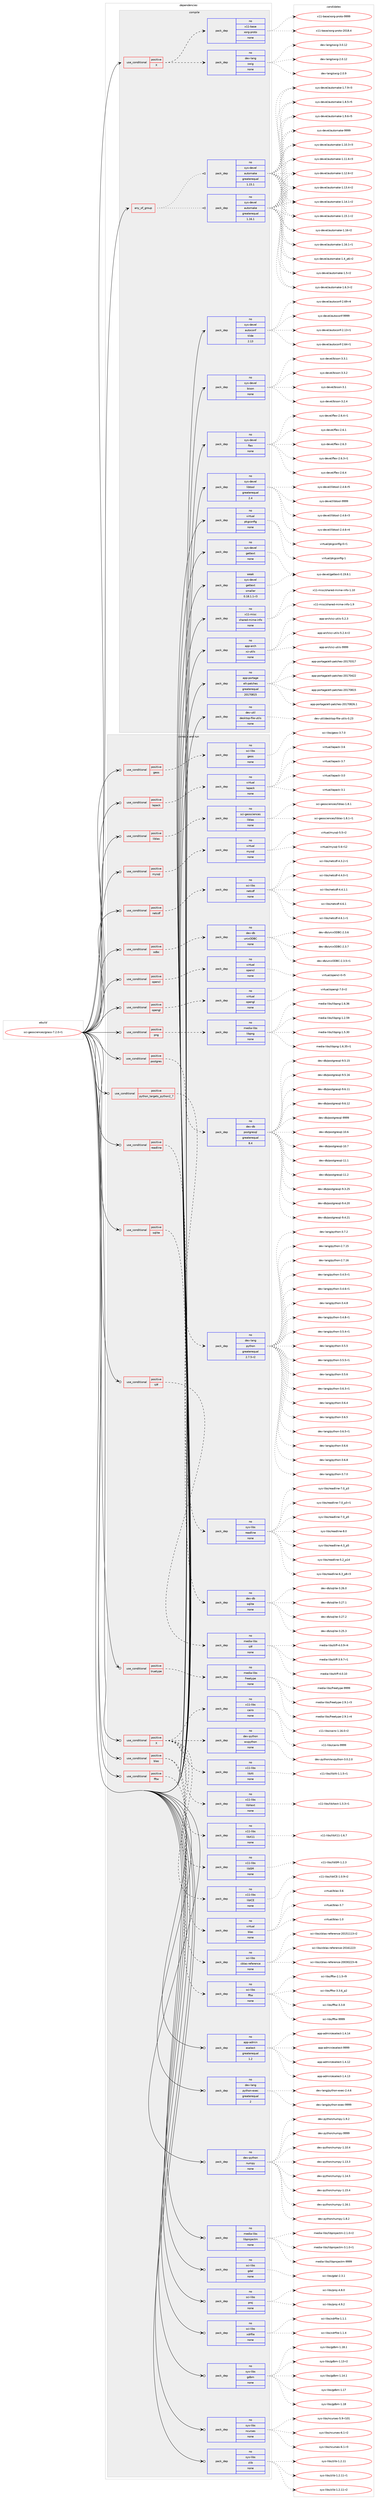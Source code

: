 digraph prolog {

# *************
# Graph options
# *************

newrank=true;
concentrate=true;
compound=true;
graph [rankdir=LR,fontname=Helvetica,fontsize=10,ranksep=1.5];#, ranksep=2.5, nodesep=0.2];
edge  [arrowhead=vee];
node  [fontname=Helvetica,fontsize=10];

# **********
# The ebuild
# **********

subgraph cluster_leftcol {
color=gray;
rank=same;
label=<<i>ebuild</i>>;
id [label="sci-geosciences/grass-7.2.0-r1", color=red, width=4, href="../sci-geosciences/grass-7.2.0-r1.svg"];
}

# ****************
# The dependencies
# ****************

subgraph cluster_midcol {
color=gray;
label=<<i>dependencies</i>>;
subgraph cluster_compile {
fillcolor="#eeeeee";
style=filled;
label=<<i>compile</i>>;
subgraph any26847 {
dependency1690641 [label=<<TABLE BORDER="0" CELLBORDER="1" CELLSPACING="0" CELLPADDING="4"><TR><TD CELLPADDING="10">any_of_group</TD></TR></TABLE>>, shape=none, color=red];subgraph pack1210192 {
dependency1690642 [label=<<TABLE BORDER="0" CELLBORDER="1" CELLSPACING="0" CELLPADDING="4" WIDTH="220"><TR><TD ROWSPAN="6" CELLPADDING="30">pack_dep</TD></TR><TR><TD WIDTH="110">no</TD></TR><TR><TD>sys-devel</TD></TR><TR><TD>automake</TD></TR><TR><TD>greaterequal</TD></TR><TR><TD>1.16.1</TD></TR></TABLE>>, shape=none, color=blue];
}
dependency1690641:e -> dependency1690642:w [weight=20,style="dotted",arrowhead="oinv"];
subgraph pack1210193 {
dependency1690643 [label=<<TABLE BORDER="0" CELLBORDER="1" CELLSPACING="0" CELLPADDING="4" WIDTH="220"><TR><TD ROWSPAN="6" CELLPADDING="30">pack_dep</TD></TR><TR><TD WIDTH="110">no</TD></TR><TR><TD>sys-devel</TD></TR><TR><TD>automake</TD></TR><TR><TD>greaterequal</TD></TR><TR><TD>1.15.1</TD></TR></TABLE>>, shape=none, color=blue];
}
dependency1690641:e -> dependency1690643:w [weight=20,style="dotted",arrowhead="oinv"];
}
id:e -> dependency1690641:w [weight=20,style="solid",arrowhead="vee"];
subgraph cond452750 {
dependency1690644 [label=<<TABLE BORDER="0" CELLBORDER="1" CELLSPACING="0" CELLPADDING="4"><TR><TD ROWSPAN="3" CELLPADDING="10">use_conditional</TD></TR><TR><TD>positive</TD></TR><TR><TD>X</TD></TR></TABLE>>, shape=none, color=red];
subgraph pack1210194 {
dependency1690645 [label=<<TABLE BORDER="0" CELLBORDER="1" CELLSPACING="0" CELLPADDING="4" WIDTH="220"><TR><TD ROWSPAN="6" CELLPADDING="30">pack_dep</TD></TR><TR><TD WIDTH="110">no</TD></TR><TR><TD>dev-lang</TD></TR><TR><TD>swig</TD></TR><TR><TD>none</TD></TR><TR><TD></TD></TR></TABLE>>, shape=none, color=blue];
}
dependency1690644:e -> dependency1690645:w [weight=20,style="dashed",arrowhead="vee"];
subgraph pack1210195 {
dependency1690646 [label=<<TABLE BORDER="0" CELLBORDER="1" CELLSPACING="0" CELLPADDING="4" WIDTH="220"><TR><TD ROWSPAN="6" CELLPADDING="30">pack_dep</TD></TR><TR><TD WIDTH="110">no</TD></TR><TR><TD>x11-base</TD></TR><TR><TD>xorg-proto</TD></TR><TR><TD>none</TD></TR><TR><TD></TD></TR></TABLE>>, shape=none, color=blue];
}
dependency1690644:e -> dependency1690646:w [weight=20,style="dashed",arrowhead="vee"];
}
id:e -> dependency1690644:w [weight=20,style="solid",arrowhead="vee"];
subgraph pack1210196 {
dependency1690647 [label=<<TABLE BORDER="0" CELLBORDER="1" CELLSPACING="0" CELLPADDING="4" WIDTH="220"><TR><TD ROWSPAN="6" CELLPADDING="30">pack_dep</TD></TR><TR><TD WIDTH="110">no</TD></TR><TR><TD>app-arch</TD></TR><TR><TD>xz-utils</TD></TR><TR><TD>none</TD></TR><TR><TD></TD></TR></TABLE>>, shape=none, color=blue];
}
id:e -> dependency1690647:w [weight=20,style="solid",arrowhead="vee"];
subgraph pack1210197 {
dependency1690648 [label=<<TABLE BORDER="0" CELLBORDER="1" CELLSPACING="0" CELLPADDING="4" WIDTH="220"><TR><TD ROWSPAN="6" CELLPADDING="30">pack_dep</TD></TR><TR><TD WIDTH="110">no</TD></TR><TR><TD>app-portage</TD></TR><TR><TD>elt-patches</TD></TR><TR><TD>greaterequal</TD></TR><TR><TD>20170815</TD></TR></TABLE>>, shape=none, color=blue];
}
id:e -> dependency1690648:w [weight=20,style="solid",arrowhead="vee"];
subgraph pack1210198 {
dependency1690649 [label=<<TABLE BORDER="0" CELLBORDER="1" CELLSPACING="0" CELLPADDING="4" WIDTH="220"><TR><TD ROWSPAN="6" CELLPADDING="30">pack_dep</TD></TR><TR><TD WIDTH="110">no</TD></TR><TR><TD>dev-util</TD></TR><TR><TD>desktop-file-utils</TD></TR><TR><TD>none</TD></TR><TR><TD></TD></TR></TABLE>>, shape=none, color=blue];
}
id:e -> dependency1690649:w [weight=20,style="solid",arrowhead="vee"];
subgraph pack1210199 {
dependency1690650 [label=<<TABLE BORDER="0" CELLBORDER="1" CELLSPACING="0" CELLPADDING="4" WIDTH="220"><TR><TD ROWSPAN="6" CELLPADDING="30">pack_dep</TD></TR><TR><TD WIDTH="110">no</TD></TR><TR><TD>sys-devel</TD></TR><TR><TD>autoconf</TD></TR><TR><TD>tilde</TD></TR><TR><TD>2.13</TD></TR></TABLE>>, shape=none, color=blue];
}
id:e -> dependency1690650:w [weight=20,style="solid",arrowhead="vee"];
subgraph pack1210200 {
dependency1690651 [label=<<TABLE BORDER="0" CELLBORDER="1" CELLSPACING="0" CELLPADDING="4" WIDTH="220"><TR><TD ROWSPAN="6" CELLPADDING="30">pack_dep</TD></TR><TR><TD WIDTH="110">no</TD></TR><TR><TD>sys-devel</TD></TR><TR><TD>bison</TD></TR><TR><TD>none</TD></TR><TR><TD></TD></TR></TABLE>>, shape=none, color=blue];
}
id:e -> dependency1690651:w [weight=20,style="solid",arrowhead="vee"];
subgraph pack1210201 {
dependency1690652 [label=<<TABLE BORDER="0" CELLBORDER="1" CELLSPACING="0" CELLPADDING="4" WIDTH="220"><TR><TD ROWSPAN="6" CELLPADDING="30">pack_dep</TD></TR><TR><TD WIDTH="110">no</TD></TR><TR><TD>sys-devel</TD></TR><TR><TD>flex</TD></TR><TR><TD>none</TD></TR><TR><TD></TD></TR></TABLE>>, shape=none, color=blue];
}
id:e -> dependency1690652:w [weight=20,style="solid",arrowhead="vee"];
subgraph pack1210202 {
dependency1690653 [label=<<TABLE BORDER="0" CELLBORDER="1" CELLSPACING="0" CELLPADDING="4" WIDTH="220"><TR><TD ROWSPAN="6" CELLPADDING="30">pack_dep</TD></TR><TR><TD WIDTH="110">no</TD></TR><TR><TD>sys-devel</TD></TR><TR><TD>gettext</TD></TR><TR><TD>none</TD></TR><TR><TD></TD></TR></TABLE>>, shape=none, color=blue];
}
id:e -> dependency1690653:w [weight=20,style="solid",arrowhead="vee"];
subgraph pack1210203 {
dependency1690654 [label=<<TABLE BORDER="0" CELLBORDER="1" CELLSPACING="0" CELLPADDING="4" WIDTH="220"><TR><TD ROWSPAN="6" CELLPADDING="30">pack_dep</TD></TR><TR><TD WIDTH="110">no</TD></TR><TR><TD>sys-devel</TD></TR><TR><TD>libtool</TD></TR><TR><TD>greaterequal</TD></TR><TR><TD>2.4</TD></TR></TABLE>>, shape=none, color=blue];
}
id:e -> dependency1690654:w [weight=20,style="solid",arrowhead="vee"];
subgraph pack1210204 {
dependency1690655 [label=<<TABLE BORDER="0" CELLBORDER="1" CELLSPACING="0" CELLPADDING="4" WIDTH="220"><TR><TD ROWSPAN="6" CELLPADDING="30">pack_dep</TD></TR><TR><TD WIDTH="110">no</TD></TR><TR><TD>virtual</TD></TR><TR><TD>pkgconfig</TD></TR><TR><TD>none</TD></TR><TR><TD></TD></TR></TABLE>>, shape=none, color=blue];
}
id:e -> dependency1690655:w [weight=20,style="solid",arrowhead="vee"];
subgraph pack1210205 {
dependency1690656 [label=<<TABLE BORDER="0" CELLBORDER="1" CELLSPACING="0" CELLPADDING="4" WIDTH="220"><TR><TD ROWSPAN="6" CELLPADDING="30">pack_dep</TD></TR><TR><TD WIDTH="110">no</TD></TR><TR><TD>x11-misc</TD></TR><TR><TD>shared-mime-info</TD></TR><TR><TD>none</TD></TR><TR><TD></TD></TR></TABLE>>, shape=none, color=blue];
}
id:e -> dependency1690656:w [weight=20,style="solid",arrowhead="vee"];
subgraph pack1210206 {
dependency1690657 [label=<<TABLE BORDER="0" CELLBORDER="1" CELLSPACING="0" CELLPADDING="4" WIDTH="220"><TR><TD ROWSPAN="6" CELLPADDING="30">pack_dep</TD></TR><TR><TD WIDTH="110">weak</TD></TR><TR><TD>sys-devel</TD></TR><TR><TD>gettext</TD></TR><TR><TD>smaller</TD></TR><TR><TD>0.18.1.1-r3</TD></TR></TABLE>>, shape=none, color=blue];
}
id:e -> dependency1690657:w [weight=20,style="solid",arrowhead="vee"];
}
subgraph cluster_compileandrun {
fillcolor="#eeeeee";
style=filled;
label=<<i>compile and run</i>>;
subgraph cond452751 {
dependency1690658 [label=<<TABLE BORDER="0" CELLBORDER="1" CELLSPACING="0" CELLPADDING="4"><TR><TD ROWSPAN="3" CELLPADDING="10">use_conditional</TD></TR><TR><TD>positive</TD></TR><TR><TD>X</TD></TR></TABLE>>, shape=none, color=red];
subgraph pack1210207 {
dependency1690659 [label=<<TABLE BORDER="0" CELLBORDER="1" CELLSPACING="0" CELLPADDING="4" WIDTH="220"><TR><TD ROWSPAN="6" CELLPADDING="30">pack_dep</TD></TR><TR><TD WIDTH="110">no</TD></TR><TR><TD>dev-python</TD></TR><TR><TD>wxpython</TD></TR><TR><TD>none</TD></TR><TR><TD></TD></TR></TABLE>>, shape=none, color=blue];
}
dependency1690658:e -> dependency1690659:w [weight=20,style="dashed",arrowhead="vee"];
subgraph pack1210208 {
dependency1690660 [label=<<TABLE BORDER="0" CELLBORDER="1" CELLSPACING="0" CELLPADDING="4" WIDTH="220"><TR><TD ROWSPAN="6" CELLPADDING="30">pack_dep</TD></TR><TR><TD WIDTH="110">no</TD></TR><TR><TD>x11-libs</TD></TR><TR><TD>cairo</TD></TR><TR><TD>none</TD></TR><TR><TD></TD></TR></TABLE>>, shape=none, color=blue];
}
dependency1690658:e -> dependency1690660:w [weight=20,style="dashed",arrowhead="vee"];
subgraph pack1210209 {
dependency1690661 [label=<<TABLE BORDER="0" CELLBORDER="1" CELLSPACING="0" CELLPADDING="4" WIDTH="220"><TR><TD ROWSPAN="6" CELLPADDING="30">pack_dep</TD></TR><TR><TD WIDTH="110">no</TD></TR><TR><TD>x11-libs</TD></TR><TR><TD>libICE</TD></TR><TR><TD>none</TD></TR><TR><TD></TD></TR></TABLE>>, shape=none, color=blue];
}
dependency1690658:e -> dependency1690661:w [weight=20,style="dashed",arrowhead="vee"];
subgraph pack1210210 {
dependency1690662 [label=<<TABLE BORDER="0" CELLBORDER="1" CELLSPACING="0" CELLPADDING="4" WIDTH="220"><TR><TD ROWSPAN="6" CELLPADDING="30">pack_dep</TD></TR><TR><TD WIDTH="110">no</TD></TR><TR><TD>x11-libs</TD></TR><TR><TD>libSM</TD></TR><TR><TD>none</TD></TR><TR><TD></TD></TR></TABLE>>, shape=none, color=blue];
}
dependency1690658:e -> dependency1690662:w [weight=20,style="dashed",arrowhead="vee"];
subgraph pack1210211 {
dependency1690663 [label=<<TABLE BORDER="0" CELLBORDER="1" CELLSPACING="0" CELLPADDING="4" WIDTH="220"><TR><TD ROWSPAN="6" CELLPADDING="30">pack_dep</TD></TR><TR><TD WIDTH="110">no</TD></TR><TR><TD>x11-libs</TD></TR><TR><TD>libX11</TD></TR><TR><TD>none</TD></TR><TR><TD></TD></TR></TABLE>>, shape=none, color=blue];
}
dependency1690658:e -> dependency1690663:w [weight=20,style="dashed",arrowhead="vee"];
subgraph pack1210212 {
dependency1690664 [label=<<TABLE BORDER="0" CELLBORDER="1" CELLSPACING="0" CELLPADDING="4" WIDTH="220"><TR><TD ROWSPAN="6" CELLPADDING="30">pack_dep</TD></TR><TR><TD WIDTH="110">no</TD></TR><TR><TD>x11-libs</TD></TR><TR><TD>libXext</TD></TR><TR><TD>none</TD></TR><TR><TD></TD></TR></TABLE>>, shape=none, color=blue];
}
dependency1690658:e -> dependency1690664:w [weight=20,style="dashed",arrowhead="vee"];
subgraph pack1210213 {
dependency1690665 [label=<<TABLE BORDER="0" CELLBORDER="1" CELLSPACING="0" CELLPADDING="4" WIDTH="220"><TR><TD ROWSPAN="6" CELLPADDING="30">pack_dep</TD></TR><TR><TD WIDTH="110">no</TD></TR><TR><TD>x11-libs</TD></TR><TR><TD>libXt</TD></TR><TR><TD>none</TD></TR><TR><TD></TD></TR></TABLE>>, shape=none, color=blue];
}
dependency1690658:e -> dependency1690665:w [weight=20,style="dashed",arrowhead="vee"];
}
id:e -> dependency1690658:w [weight=20,style="solid",arrowhead="odotvee"];
subgraph cond452752 {
dependency1690666 [label=<<TABLE BORDER="0" CELLBORDER="1" CELLSPACING="0" CELLPADDING="4"><TR><TD ROWSPAN="3" CELLPADDING="10">use_conditional</TD></TR><TR><TD>positive</TD></TR><TR><TD>blas</TD></TR></TABLE>>, shape=none, color=red];
subgraph pack1210214 {
dependency1690667 [label=<<TABLE BORDER="0" CELLBORDER="1" CELLSPACING="0" CELLPADDING="4" WIDTH="220"><TR><TD ROWSPAN="6" CELLPADDING="30">pack_dep</TD></TR><TR><TD WIDTH="110">no</TD></TR><TR><TD>virtual</TD></TR><TR><TD>blas</TD></TR><TR><TD>none</TD></TR><TR><TD></TD></TR></TABLE>>, shape=none, color=blue];
}
dependency1690666:e -> dependency1690667:w [weight=20,style="dashed",arrowhead="vee"];
subgraph pack1210215 {
dependency1690668 [label=<<TABLE BORDER="0" CELLBORDER="1" CELLSPACING="0" CELLPADDING="4" WIDTH="220"><TR><TD ROWSPAN="6" CELLPADDING="30">pack_dep</TD></TR><TR><TD WIDTH="110">no</TD></TR><TR><TD>sci-libs</TD></TR><TR><TD>cblas-reference</TD></TR><TR><TD>none</TD></TR><TR><TD></TD></TR></TABLE>>, shape=none, color=blue];
}
dependency1690666:e -> dependency1690668:w [weight=20,style="dashed",arrowhead="vee"];
}
id:e -> dependency1690666:w [weight=20,style="solid",arrowhead="odotvee"];
subgraph cond452753 {
dependency1690669 [label=<<TABLE BORDER="0" CELLBORDER="1" CELLSPACING="0" CELLPADDING="4"><TR><TD ROWSPAN="3" CELLPADDING="10">use_conditional</TD></TR><TR><TD>positive</TD></TR><TR><TD>fftw</TD></TR></TABLE>>, shape=none, color=red];
subgraph pack1210216 {
dependency1690670 [label=<<TABLE BORDER="0" CELLBORDER="1" CELLSPACING="0" CELLPADDING="4" WIDTH="220"><TR><TD ROWSPAN="6" CELLPADDING="30">pack_dep</TD></TR><TR><TD WIDTH="110">no</TD></TR><TR><TD>sci-libs</TD></TR><TR><TD>fftw</TD></TR><TR><TD>none</TD></TR><TR><TD></TD></TR></TABLE>>, shape=none, color=blue];
}
dependency1690669:e -> dependency1690670:w [weight=20,style="dashed",arrowhead="vee"];
}
id:e -> dependency1690669:w [weight=20,style="solid",arrowhead="odotvee"];
subgraph cond452754 {
dependency1690671 [label=<<TABLE BORDER="0" CELLBORDER="1" CELLSPACING="0" CELLPADDING="4"><TR><TD ROWSPAN="3" CELLPADDING="10">use_conditional</TD></TR><TR><TD>positive</TD></TR><TR><TD>geos</TD></TR></TABLE>>, shape=none, color=red];
subgraph pack1210217 {
dependency1690672 [label=<<TABLE BORDER="0" CELLBORDER="1" CELLSPACING="0" CELLPADDING="4" WIDTH="220"><TR><TD ROWSPAN="6" CELLPADDING="30">pack_dep</TD></TR><TR><TD WIDTH="110">no</TD></TR><TR><TD>sci-libs</TD></TR><TR><TD>geos</TD></TR><TR><TD>none</TD></TR><TR><TD></TD></TR></TABLE>>, shape=none, color=blue];
}
dependency1690671:e -> dependency1690672:w [weight=20,style="dashed",arrowhead="vee"];
}
id:e -> dependency1690671:w [weight=20,style="solid",arrowhead="odotvee"];
subgraph cond452755 {
dependency1690673 [label=<<TABLE BORDER="0" CELLBORDER="1" CELLSPACING="0" CELLPADDING="4"><TR><TD ROWSPAN="3" CELLPADDING="10">use_conditional</TD></TR><TR><TD>positive</TD></TR><TR><TD>lapack</TD></TR></TABLE>>, shape=none, color=red];
subgraph pack1210218 {
dependency1690674 [label=<<TABLE BORDER="0" CELLBORDER="1" CELLSPACING="0" CELLPADDING="4" WIDTH="220"><TR><TD ROWSPAN="6" CELLPADDING="30">pack_dep</TD></TR><TR><TD WIDTH="110">no</TD></TR><TR><TD>virtual</TD></TR><TR><TD>lapack</TD></TR><TR><TD>none</TD></TR><TR><TD></TD></TR></TABLE>>, shape=none, color=blue];
}
dependency1690673:e -> dependency1690674:w [weight=20,style="dashed",arrowhead="vee"];
}
id:e -> dependency1690673:w [weight=20,style="solid",arrowhead="odotvee"];
subgraph cond452756 {
dependency1690675 [label=<<TABLE BORDER="0" CELLBORDER="1" CELLSPACING="0" CELLPADDING="4"><TR><TD ROWSPAN="3" CELLPADDING="10">use_conditional</TD></TR><TR><TD>positive</TD></TR><TR><TD>liblas</TD></TR></TABLE>>, shape=none, color=red];
subgraph pack1210219 {
dependency1690676 [label=<<TABLE BORDER="0" CELLBORDER="1" CELLSPACING="0" CELLPADDING="4" WIDTH="220"><TR><TD ROWSPAN="6" CELLPADDING="30">pack_dep</TD></TR><TR><TD WIDTH="110">no</TD></TR><TR><TD>sci-geosciences</TD></TR><TR><TD>liblas</TD></TR><TR><TD>none</TD></TR><TR><TD></TD></TR></TABLE>>, shape=none, color=blue];
}
dependency1690675:e -> dependency1690676:w [weight=20,style="dashed",arrowhead="vee"];
}
id:e -> dependency1690675:w [weight=20,style="solid",arrowhead="odotvee"];
subgraph cond452757 {
dependency1690677 [label=<<TABLE BORDER="0" CELLBORDER="1" CELLSPACING="0" CELLPADDING="4"><TR><TD ROWSPAN="3" CELLPADDING="10">use_conditional</TD></TR><TR><TD>positive</TD></TR><TR><TD>mysql</TD></TR></TABLE>>, shape=none, color=red];
subgraph pack1210220 {
dependency1690678 [label=<<TABLE BORDER="0" CELLBORDER="1" CELLSPACING="0" CELLPADDING="4" WIDTH="220"><TR><TD ROWSPAN="6" CELLPADDING="30">pack_dep</TD></TR><TR><TD WIDTH="110">no</TD></TR><TR><TD>virtual</TD></TR><TR><TD>mysql</TD></TR><TR><TD>none</TD></TR><TR><TD></TD></TR></TABLE>>, shape=none, color=blue];
}
dependency1690677:e -> dependency1690678:w [weight=20,style="dashed",arrowhead="vee"];
}
id:e -> dependency1690677:w [weight=20,style="solid",arrowhead="odotvee"];
subgraph cond452758 {
dependency1690679 [label=<<TABLE BORDER="0" CELLBORDER="1" CELLSPACING="0" CELLPADDING="4"><TR><TD ROWSPAN="3" CELLPADDING="10">use_conditional</TD></TR><TR><TD>positive</TD></TR><TR><TD>netcdf</TD></TR></TABLE>>, shape=none, color=red];
subgraph pack1210221 {
dependency1690680 [label=<<TABLE BORDER="0" CELLBORDER="1" CELLSPACING="0" CELLPADDING="4" WIDTH="220"><TR><TD ROWSPAN="6" CELLPADDING="30">pack_dep</TD></TR><TR><TD WIDTH="110">no</TD></TR><TR><TD>sci-libs</TD></TR><TR><TD>netcdf</TD></TR><TR><TD>none</TD></TR><TR><TD></TD></TR></TABLE>>, shape=none, color=blue];
}
dependency1690679:e -> dependency1690680:w [weight=20,style="dashed",arrowhead="vee"];
}
id:e -> dependency1690679:w [weight=20,style="solid",arrowhead="odotvee"];
subgraph cond452759 {
dependency1690681 [label=<<TABLE BORDER="0" CELLBORDER="1" CELLSPACING="0" CELLPADDING="4"><TR><TD ROWSPAN="3" CELLPADDING="10">use_conditional</TD></TR><TR><TD>positive</TD></TR><TR><TD>odbc</TD></TR></TABLE>>, shape=none, color=red];
subgraph pack1210222 {
dependency1690682 [label=<<TABLE BORDER="0" CELLBORDER="1" CELLSPACING="0" CELLPADDING="4" WIDTH="220"><TR><TD ROWSPAN="6" CELLPADDING="30">pack_dep</TD></TR><TR><TD WIDTH="110">no</TD></TR><TR><TD>dev-db</TD></TR><TR><TD>unixODBC</TD></TR><TR><TD>none</TD></TR><TR><TD></TD></TR></TABLE>>, shape=none, color=blue];
}
dependency1690681:e -> dependency1690682:w [weight=20,style="dashed",arrowhead="vee"];
}
id:e -> dependency1690681:w [weight=20,style="solid",arrowhead="odotvee"];
subgraph cond452760 {
dependency1690683 [label=<<TABLE BORDER="0" CELLBORDER="1" CELLSPACING="0" CELLPADDING="4"><TR><TD ROWSPAN="3" CELLPADDING="10">use_conditional</TD></TR><TR><TD>positive</TD></TR><TR><TD>opencl</TD></TR></TABLE>>, shape=none, color=red];
subgraph pack1210223 {
dependency1690684 [label=<<TABLE BORDER="0" CELLBORDER="1" CELLSPACING="0" CELLPADDING="4" WIDTH="220"><TR><TD ROWSPAN="6" CELLPADDING="30">pack_dep</TD></TR><TR><TD WIDTH="110">no</TD></TR><TR><TD>virtual</TD></TR><TR><TD>opencl</TD></TR><TR><TD>none</TD></TR><TR><TD></TD></TR></TABLE>>, shape=none, color=blue];
}
dependency1690683:e -> dependency1690684:w [weight=20,style="dashed",arrowhead="vee"];
}
id:e -> dependency1690683:w [weight=20,style="solid",arrowhead="odotvee"];
subgraph cond452761 {
dependency1690685 [label=<<TABLE BORDER="0" CELLBORDER="1" CELLSPACING="0" CELLPADDING="4"><TR><TD ROWSPAN="3" CELLPADDING="10">use_conditional</TD></TR><TR><TD>positive</TD></TR><TR><TD>opengl</TD></TR></TABLE>>, shape=none, color=red];
subgraph pack1210224 {
dependency1690686 [label=<<TABLE BORDER="0" CELLBORDER="1" CELLSPACING="0" CELLPADDING="4" WIDTH="220"><TR><TD ROWSPAN="6" CELLPADDING="30">pack_dep</TD></TR><TR><TD WIDTH="110">no</TD></TR><TR><TD>virtual</TD></TR><TR><TD>opengl</TD></TR><TR><TD>none</TD></TR><TR><TD></TD></TR></TABLE>>, shape=none, color=blue];
}
dependency1690685:e -> dependency1690686:w [weight=20,style="dashed",arrowhead="vee"];
}
id:e -> dependency1690685:w [weight=20,style="solid",arrowhead="odotvee"];
subgraph cond452762 {
dependency1690687 [label=<<TABLE BORDER="0" CELLBORDER="1" CELLSPACING="0" CELLPADDING="4"><TR><TD ROWSPAN="3" CELLPADDING="10">use_conditional</TD></TR><TR><TD>positive</TD></TR><TR><TD>png</TD></TR></TABLE>>, shape=none, color=red];
subgraph pack1210225 {
dependency1690688 [label=<<TABLE BORDER="0" CELLBORDER="1" CELLSPACING="0" CELLPADDING="4" WIDTH="220"><TR><TD ROWSPAN="6" CELLPADDING="30">pack_dep</TD></TR><TR><TD WIDTH="110">no</TD></TR><TR><TD>media-libs</TD></TR><TR><TD>libpng</TD></TR><TR><TD>none</TD></TR><TR><TD></TD></TR></TABLE>>, shape=none, color=blue];
}
dependency1690687:e -> dependency1690688:w [weight=20,style="dashed",arrowhead="vee"];
}
id:e -> dependency1690687:w [weight=20,style="solid",arrowhead="odotvee"];
subgraph cond452763 {
dependency1690689 [label=<<TABLE BORDER="0" CELLBORDER="1" CELLSPACING="0" CELLPADDING="4"><TR><TD ROWSPAN="3" CELLPADDING="10">use_conditional</TD></TR><TR><TD>positive</TD></TR><TR><TD>postgres</TD></TR></TABLE>>, shape=none, color=red];
subgraph pack1210226 {
dependency1690690 [label=<<TABLE BORDER="0" CELLBORDER="1" CELLSPACING="0" CELLPADDING="4" WIDTH="220"><TR><TD ROWSPAN="6" CELLPADDING="30">pack_dep</TD></TR><TR><TD WIDTH="110">no</TD></TR><TR><TD>dev-db</TD></TR><TR><TD>postgresql</TD></TR><TR><TD>greaterequal</TD></TR><TR><TD>8.4</TD></TR></TABLE>>, shape=none, color=blue];
}
dependency1690689:e -> dependency1690690:w [weight=20,style="dashed",arrowhead="vee"];
}
id:e -> dependency1690689:w [weight=20,style="solid",arrowhead="odotvee"];
subgraph cond452764 {
dependency1690691 [label=<<TABLE BORDER="0" CELLBORDER="1" CELLSPACING="0" CELLPADDING="4"><TR><TD ROWSPAN="3" CELLPADDING="10">use_conditional</TD></TR><TR><TD>positive</TD></TR><TR><TD>python_targets_python2_7</TD></TR></TABLE>>, shape=none, color=red];
subgraph pack1210227 {
dependency1690692 [label=<<TABLE BORDER="0" CELLBORDER="1" CELLSPACING="0" CELLPADDING="4" WIDTH="220"><TR><TD ROWSPAN="6" CELLPADDING="30">pack_dep</TD></TR><TR><TD WIDTH="110">no</TD></TR><TR><TD>dev-lang</TD></TR><TR><TD>python</TD></TR><TR><TD>greaterequal</TD></TR><TR><TD>2.7.5-r2</TD></TR></TABLE>>, shape=none, color=blue];
}
dependency1690691:e -> dependency1690692:w [weight=20,style="dashed",arrowhead="vee"];
}
id:e -> dependency1690691:w [weight=20,style="solid",arrowhead="odotvee"];
subgraph cond452765 {
dependency1690693 [label=<<TABLE BORDER="0" CELLBORDER="1" CELLSPACING="0" CELLPADDING="4"><TR><TD ROWSPAN="3" CELLPADDING="10">use_conditional</TD></TR><TR><TD>positive</TD></TR><TR><TD>readline</TD></TR></TABLE>>, shape=none, color=red];
subgraph pack1210228 {
dependency1690694 [label=<<TABLE BORDER="0" CELLBORDER="1" CELLSPACING="0" CELLPADDING="4" WIDTH="220"><TR><TD ROWSPAN="6" CELLPADDING="30">pack_dep</TD></TR><TR><TD WIDTH="110">no</TD></TR><TR><TD>sys-libs</TD></TR><TR><TD>readline</TD></TR><TR><TD>none</TD></TR><TR><TD></TD></TR></TABLE>>, shape=none, color=blue];
}
dependency1690693:e -> dependency1690694:w [weight=20,style="dashed",arrowhead="vee"];
}
id:e -> dependency1690693:w [weight=20,style="solid",arrowhead="odotvee"];
subgraph cond452766 {
dependency1690695 [label=<<TABLE BORDER="0" CELLBORDER="1" CELLSPACING="0" CELLPADDING="4"><TR><TD ROWSPAN="3" CELLPADDING="10">use_conditional</TD></TR><TR><TD>positive</TD></TR><TR><TD>sqlite</TD></TR></TABLE>>, shape=none, color=red];
subgraph pack1210229 {
dependency1690696 [label=<<TABLE BORDER="0" CELLBORDER="1" CELLSPACING="0" CELLPADDING="4" WIDTH="220"><TR><TD ROWSPAN="6" CELLPADDING="30">pack_dep</TD></TR><TR><TD WIDTH="110">no</TD></TR><TR><TD>dev-db</TD></TR><TR><TD>sqlite</TD></TR><TR><TD>none</TD></TR><TR><TD></TD></TR></TABLE>>, shape=none, color=blue];
}
dependency1690695:e -> dependency1690696:w [weight=20,style="dashed",arrowhead="vee"];
}
id:e -> dependency1690695:w [weight=20,style="solid",arrowhead="odotvee"];
subgraph cond452767 {
dependency1690697 [label=<<TABLE BORDER="0" CELLBORDER="1" CELLSPACING="0" CELLPADDING="4"><TR><TD ROWSPAN="3" CELLPADDING="10">use_conditional</TD></TR><TR><TD>positive</TD></TR><TR><TD>tiff</TD></TR></TABLE>>, shape=none, color=red];
subgraph pack1210230 {
dependency1690698 [label=<<TABLE BORDER="0" CELLBORDER="1" CELLSPACING="0" CELLPADDING="4" WIDTH="220"><TR><TD ROWSPAN="6" CELLPADDING="30">pack_dep</TD></TR><TR><TD WIDTH="110">no</TD></TR><TR><TD>media-libs</TD></TR><TR><TD>tiff</TD></TR><TR><TD>none</TD></TR><TR><TD></TD></TR></TABLE>>, shape=none, color=blue];
}
dependency1690697:e -> dependency1690698:w [weight=20,style="dashed",arrowhead="vee"];
}
id:e -> dependency1690697:w [weight=20,style="solid",arrowhead="odotvee"];
subgraph cond452768 {
dependency1690699 [label=<<TABLE BORDER="0" CELLBORDER="1" CELLSPACING="0" CELLPADDING="4"><TR><TD ROWSPAN="3" CELLPADDING="10">use_conditional</TD></TR><TR><TD>positive</TD></TR><TR><TD>truetype</TD></TR></TABLE>>, shape=none, color=red];
subgraph pack1210231 {
dependency1690700 [label=<<TABLE BORDER="0" CELLBORDER="1" CELLSPACING="0" CELLPADDING="4" WIDTH="220"><TR><TD ROWSPAN="6" CELLPADDING="30">pack_dep</TD></TR><TR><TD WIDTH="110">no</TD></TR><TR><TD>media-libs</TD></TR><TR><TD>freetype</TD></TR><TR><TD>none</TD></TR><TR><TD></TD></TR></TABLE>>, shape=none, color=blue];
}
dependency1690699:e -> dependency1690700:w [weight=20,style="dashed",arrowhead="vee"];
}
id:e -> dependency1690699:w [weight=20,style="solid",arrowhead="odotvee"];
subgraph pack1210232 {
dependency1690701 [label=<<TABLE BORDER="0" CELLBORDER="1" CELLSPACING="0" CELLPADDING="4" WIDTH="220"><TR><TD ROWSPAN="6" CELLPADDING="30">pack_dep</TD></TR><TR><TD WIDTH="110">no</TD></TR><TR><TD>app-admin</TD></TR><TR><TD>eselect</TD></TR><TR><TD>greaterequal</TD></TR><TR><TD>1.2</TD></TR></TABLE>>, shape=none, color=blue];
}
id:e -> dependency1690701:w [weight=20,style="solid",arrowhead="odotvee"];
subgraph pack1210233 {
dependency1690702 [label=<<TABLE BORDER="0" CELLBORDER="1" CELLSPACING="0" CELLPADDING="4" WIDTH="220"><TR><TD ROWSPAN="6" CELLPADDING="30">pack_dep</TD></TR><TR><TD WIDTH="110">no</TD></TR><TR><TD>dev-lang</TD></TR><TR><TD>python-exec</TD></TR><TR><TD>greaterequal</TD></TR><TR><TD>2</TD></TR></TABLE>>, shape=none, color=blue];
}
id:e -> dependency1690702:w [weight=20,style="solid",arrowhead="odotvee"];
subgraph pack1210234 {
dependency1690703 [label=<<TABLE BORDER="0" CELLBORDER="1" CELLSPACING="0" CELLPADDING="4" WIDTH="220"><TR><TD ROWSPAN="6" CELLPADDING="30">pack_dep</TD></TR><TR><TD WIDTH="110">no</TD></TR><TR><TD>dev-python</TD></TR><TR><TD>numpy</TD></TR><TR><TD>none</TD></TR><TR><TD></TD></TR></TABLE>>, shape=none, color=blue];
}
id:e -> dependency1690703:w [weight=20,style="solid",arrowhead="odotvee"];
subgraph pack1210235 {
dependency1690704 [label=<<TABLE BORDER="0" CELLBORDER="1" CELLSPACING="0" CELLPADDING="4" WIDTH="220"><TR><TD ROWSPAN="6" CELLPADDING="30">pack_dep</TD></TR><TR><TD WIDTH="110">no</TD></TR><TR><TD>media-libs</TD></TR><TR><TD>libprojectm</TD></TR><TR><TD>none</TD></TR><TR><TD></TD></TR></TABLE>>, shape=none, color=blue];
}
id:e -> dependency1690704:w [weight=20,style="solid",arrowhead="odotvee"];
subgraph pack1210236 {
dependency1690705 [label=<<TABLE BORDER="0" CELLBORDER="1" CELLSPACING="0" CELLPADDING="4" WIDTH="220"><TR><TD ROWSPAN="6" CELLPADDING="30">pack_dep</TD></TR><TR><TD WIDTH="110">no</TD></TR><TR><TD>sci-libs</TD></TR><TR><TD>gdal</TD></TR><TR><TD>none</TD></TR><TR><TD></TD></TR></TABLE>>, shape=none, color=blue];
}
id:e -> dependency1690705:w [weight=20,style="solid",arrowhead="odotvee"];
subgraph pack1210237 {
dependency1690706 [label=<<TABLE BORDER="0" CELLBORDER="1" CELLSPACING="0" CELLPADDING="4" WIDTH="220"><TR><TD ROWSPAN="6" CELLPADDING="30">pack_dep</TD></TR><TR><TD WIDTH="110">no</TD></TR><TR><TD>sci-libs</TD></TR><TR><TD>proj</TD></TR><TR><TD>none</TD></TR><TR><TD></TD></TR></TABLE>>, shape=none, color=blue];
}
id:e -> dependency1690706:w [weight=20,style="solid",arrowhead="odotvee"];
subgraph pack1210238 {
dependency1690707 [label=<<TABLE BORDER="0" CELLBORDER="1" CELLSPACING="0" CELLPADDING="4" WIDTH="220"><TR><TD ROWSPAN="6" CELLPADDING="30">pack_dep</TD></TR><TR><TD WIDTH="110">no</TD></TR><TR><TD>sci-libs</TD></TR><TR><TD>xdrfile</TD></TR><TR><TD>none</TD></TR><TR><TD></TD></TR></TABLE>>, shape=none, color=blue];
}
id:e -> dependency1690707:w [weight=20,style="solid",arrowhead="odotvee"];
subgraph pack1210239 {
dependency1690708 [label=<<TABLE BORDER="0" CELLBORDER="1" CELLSPACING="0" CELLPADDING="4" WIDTH="220"><TR><TD ROWSPAN="6" CELLPADDING="30">pack_dep</TD></TR><TR><TD WIDTH="110">no</TD></TR><TR><TD>sys-libs</TD></TR><TR><TD>gdbm</TD></TR><TR><TD>none</TD></TR><TR><TD></TD></TR></TABLE>>, shape=none, color=blue];
}
id:e -> dependency1690708:w [weight=20,style="solid",arrowhead="odotvee"];
subgraph pack1210240 {
dependency1690709 [label=<<TABLE BORDER="0" CELLBORDER="1" CELLSPACING="0" CELLPADDING="4" WIDTH="220"><TR><TD ROWSPAN="6" CELLPADDING="30">pack_dep</TD></TR><TR><TD WIDTH="110">no</TD></TR><TR><TD>sys-libs</TD></TR><TR><TD>ncurses</TD></TR><TR><TD>none</TD></TR><TR><TD></TD></TR></TABLE>>, shape=none, color=blue];
}
id:e -> dependency1690709:w [weight=20,style="solid",arrowhead="odotvee"];
subgraph pack1210241 {
dependency1690710 [label=<<TABLE BORDER="0" CELLBORDER="1" CELLSPACING="0" CELLPADDING="4" WIDTH="220"><TR><TD ROWSPAN="6" CELLPADDING="30">pack_dep</TD></TR><TR><TD WIDTH="110">no</TD></TR><TR><TD>sys-libs</TD></TR><TR><TD>zlib</TD></TR><TR><TD>none</TD></TR><TR><TD></TD></TR></TABLE>>, shape=none, color=blue];
}
id:e -> dependency1690710:w [weight=20,style="solid",arrowhead="odotvee"];
}
subgraph cluster_run {
fillcolor="#eeeeee";
style=filled;
label=<<i>run</i>>;
}
}

# **************
# The candidates
# **************

subgraph cluster_choices {
rank=same;
color=gray;
label=<<i>candidates</i>>;

subgraph choice1210192 {
color=black;
nodesep=1;
choice11512111545100101118101108479711711611110997107101454946494846514511451 [label="sys-devel/automake-1.10.3-r3", color=red, width=4,href="../sys-devel/automake-1.10.3-r3.svg"];
choice11512111545100101118101108479711711611110997107101454946494946544511451 [label="sys-devel/automake-1.11.6-r3", color=red, width=4,href="../sys-devel/automake-1.11.6-r3.svg"];
choice11512111545100101118101108479711711611110997107101454946495046544511450 [label="sys-devel/automake-1.12.6-r2", color=red, width=4,href="../sys-devel/automake-1.12.6-r2.svg"];
choice11512111545100101118101108479711711611110997107101454946495146524511450 [label="sys-devel/automake-1.13.4-r2", color=red, width=4,href="../sys-devel/automake-1.13.4-r2.svg"];
choice11512111545100101118101108479711711611110997107101454946495246494511450 [label="sys-devel/automake-1.14.1-r2", color=red, width=4,href="../sys-devel/automake-1.14.1-r2.svg"];
choice11512111545100101118101108479711711611110997107101454946495346494511450 [label="sys-devel/automake-1.15.1-r2", color=red, width=4,href="../sys-devel/automake-1.15.1-r2.svg"];
choice1151211154510010111810110847971171161111099710710145494649544511450 [label="sys-devel/automake-1.16-r2", color=red, width=4,href="../sys-devel/automake-1.16-r2.svg"];
choice11512111545100101118101108479711711611110997107101454946495446494511449 [label="sys-devel/automake-1.16.1-r1", color=red, width=4,href="../sys-devel/automake-1.16.1-r1.svg"];
choice115121115451001011181011084797117116111109971071014549465295112544511450 [label="sys-devel/automake-1.4_p6-r2", color=red, width=4,href="../sys-devel/automake-1.4_p6-r2.svg"];
choice11512111545100101118101108479711711611110997107101454946534511450 [label="sys-devel/automake-1.5-r2", color=red, width=4,href="../sys-devel/automake-1.5-r2.svg"];
choice115121115451001011181011084797117116111109971071014549465446514511450 [label="sys-devel/automake-1.6.3-r2", color=red, width=4,href="../sys-devel/automake-1.6.3-r2.svg"];
choice115121115451001011181011084797117116111109971071014549465546574511451 [label="sys-devel/automake-1.7.9-r3", color=red, width=4,href="../sys-devel/automake-1.7.9-r3.svg"];
choice115121115451001011181011084797117116111109971071014549465646534511453 [label="sys-devel/automake-1.8.5-r5", color=red, width=4,href="../sys-devel/automake-1.8.5-r5.svg"];
choice115121115451001011181011084797117116111109971071014549465746544511453 [label="sys-devel/automake-1.9.6-r5", color=red, width=4,href="../sys-devel/automake-1.9.6-r5.svg"];
choice115121115451001011181011084797117116111109971071014557575757 [label="sys-devel/automake-9999", color=red, width=4,href="../sys-devel/automake-9999.svg"];
dependency1690642:e -> choice11512111545100101118101108479711711611110997107101454946494846514511451:w [style=dotted,weight="100"];
dependency1690642:e -> choice11512111545100101118101108479711711611110997107101454946494946544511451:w [style=dotted,weight="100"];
dependency1690642:e -> choice11512111545100101118101108479711711611110997107101454946495046544511450:w [style=dotted,weight="100"];
dependency1690642:e -> choice11512111545100101118101108479711711611110997107101454946495146524511450:w [style=dotted,weight="100"];
dependency1690642:e -> choice11512111545100101118101108479711711611110997107101454946495246494511450:w [style=dotted,weight="100"];
dependency1690642:e -> choice11512111545100101118101108479711711611110997107101454946495346494511450:w [style=dotted,weight="100"];
dependency1690642:e -> choice1151211154510010111810110847971171161111099710710145494649544511450:w [style=dotted,weight="100"];
dependency1690642:e -> choice11512111545100101118101108479711711611110997107101454946495446494511449:w [style=dotted,weight="100"];
dependency1690642:e -> choice115121115451001011181011084797117116111109971071014549465295112544511450:w [style=dotted,weight="100"];
dependency1690642:e -> choice11512111545100101118101108479711711611110997107101454946534511450:w [style=dotted,weight="100"];
dependency1690642:e -> choice115121115451001011181011084797117116111109971071014549465446514511450:w [style=dotted,weight="100"];
dependency1690642:e -> choice115121115451001011181011084797117116111109971071014549465546574511451:w [style=dotted,weight="100"];
dependency1690642:e -> choice115121115451001011181011084797117116111109971071014549465646534511453:w [style=dotted,weight="100"];
dependency1690642:e -> choice115121115451001011181011084797117116111109971071014549465746544511453:w [style=dotted,weight="100"];
dependency1690642:e -> choice115121115451001011181011084797117116111109971071014557575757:w [style=dotted,weight="100"];
}
subgraph choice1210193 {
color=black;
nodesep=1;
choice11512111545100101118101108479711711611110997107101454946494846514511451 [label="sys-devel/automake-1.10.3-r3", color=red, width=4,href="../sys-devel/automake-1.10.3-r3.svg"];
choice11512111545100101118101108479711711611110997107101454946494946544511451 [label="sys-devel/automake-1.11.6-r3", color=red, width=4,href="../sys-devel/automake-1.11.6-r3.svg"];
choice11512111545100101118101108479711711611110997107101454946495046544511450 [label="sys-devel/automake-1.12.6-r2", color=red, width=4,href="../sys-devel/automake-1.12.6-r2.svg"];
choice11512111545100101118101108479711711611110997107101454946495146524511450 [label="sys-devel/automake-1.13.4-r2", color=red, width=4,href="../sys-devel/automake-1.13.4-r2.svg"];
choice11512111545100101118101108479711711611110997107101454946495246494511450 [label="sys-devel/automake-1.14.1-r2", color=red, width=4,href="../sys-devel/automake-1.14.1-r2.svg"];
choice11512111545100101118101108479711711611110997107101454946495346494511450 [label="sys-devel/automake-1.15.1-r2", color=red, width=4,href="../sys-devel/automake-1.15.1-r2.svg"];
choice1151211154510010111810110847971171161111099710710145494649544511450 [label="sys-devel/automake-1.16-r2", color=red, width=4,href="../sys-devel/automake-1.16-r2.svg"];
choice11512111545100101118101108479711711611110997107101454946495446494511449 [label="sys-devel/automake-1.16.1-r1", color=red, width=4,href="../sys-devel/automake-1.16.1-r1.svg"];
choice115121115451001011181011084797117116111109971071014549465295112544511450 [label="sys-devel/automake-1.4_p6-r2", color=red, width=4,href="../sys-devel/automake-1.4_p6-r2.svg"];
choice11512111545100101118101108479711711611110997107101454946534511450 [label="sys-devel/automake-1.5-r2", color=red, width=4,href="../sys-devel/automake-1.5-r2.svg"];
choice115121115451001011181011084797117116111109971071014549465446514511450 [label="sys-devel/automake-1.6.3-r2", color=red, width=4,href="../sys-devel/automake-1.6.3-r2.svg"];
choice115121115451001011181011084797117116111109971071014549465546574511451 [label="sys-devel/automake-1.7.9-r3", color=red, width=4,href="../sys-devel/automake-1.7.9-r3.svg"];
choice115121115451001011181011084797117116111109971071014549465646534511453 [label="sys-devel/automake-1.8.5-r5", color=red, width=4,href="../sys-devel/automake-1.8.5-r5.svg"];
choice115121115451001011181011084797117116111109971071014549465746544511453 [label="sys-devel/automake-1.9.6-r5", color=red, width=4,href="../sys-devel/automake-1.9.6-r5.svg"];
choice115121115451001011181011084797117116111109971071014557575757 [label="sys-devel/automake-9999", color=red, width=4,href="../sys-devel/automake-9999.svg"];
dependency1690643:e -> choice11512111545100101118101108479711711611110997107101454946494846514511451:w [style=dotted,weight="100"];
dependency1690643:e -> choice11512111545100101118101108479711711611110997107101454946494946544511451:w [style=dotted,weight="100"];
dependency1690643:e -> choice11512111545100101118101108479711711611110997107101454946495046544511450:w [style=dotted,weight="100"];
dependency1690643:e -> choice11512111545100101118101108479711711611110997107101454946495146524511450:w [style=dotted,weight="100"];
dependency1690643:e -> choice11512111545100101118101108479711711611110997107101454946495246494511450:w [style=dotted,weight="100"];
dependency1690643:e -> choice11512111545100101118101108479711711611110997107101454946495346494511450:w [style=dotted,weight="100"];
dependency1690643:e -> choice1151211154510010111810110847971171161111099710710145494649544511450:w [style=dotted,weight="100"];
dependency1690643:e -> choice11512111545100101118101108479711711611110997107101454946495446494511449:w [style=dotted,weight="100"];
dependency1690643:e -> choice115121115451001011181011084797117116111109971071014549465295112544511450:w [style=dotted,weight="100"];
dependency1690643:e -> choice11512111545100101118101108479711711611110997107101454946534511450:w [style=dotted,weight="100"];
dependency1690643:e -> choice115121115451001011181011084797117116111109971071014549465446514511450:w [style=dotted,weight="100"];
dependency1690643:e -> choice115121115451001011181011084797117116111109971071014549465546574511451:w [style=dotted,weight="100"];
dependency1690643:e -> choice115121115451001011181011084797117116111109971071014549465646534511453:w [style=dotted,weight="100"];
dependency1690643:e -> choice115121115451001011181011084797117116111109971071014549465746544511453:w [style=dotted,weight="100"];
dependency1690643:e -> choice115121115451001011181011084797117116111109971071014557575757:w [style=dotted,weight="100"];
}
subgraph choice1210194 {
color=black;
nodesep=1;
choice10010111845108971101034711511910510345504648464950 [label="dev-lang/swig-2.0.12", color=red, width=4,href="../dev-lang/swig-2.0.12.svg"];
choice100101118451089711010347115119105103455046484657 [label="dev-lang/swig-2.0.9", color=red, width=4,href="../dev-lang/swig-2.0.9.svg"];
choice10010111845108971101034711511910510345514648464950 [label="dev-lang/swig-3.0.12", color=red, width=4,href="../dev-lang/swig-3.0.12.svg"];
dependency1690645:e -> choice10010111845108971101034711511910510345504648464950:w [style=dotted,weight="100"];
dependency1690645:e -> choice100101118451089711010347115119105103455046484657:w [style=dotted,weight="100"];
dependency1690645:e -> choice10010111845108971101034711511910510345514648464950:w [style=dotted,weight="100"];
}
subgraph choice1210195 {
color=black;
nodesep=1;
choice1204949459897115101471201111141034511211411111611145504849564652 [label="x11-base/xorg-proto-2018.4", color=red, width=4,href="../x11-base/xorg-proto-2018.4.svg"];
choice120494945989711510147120111114103451121141111161114557575757 [label="x11-base/xorg-proto-9999", color=red, width=4,href="../x11-base/xorg-proto-9999.svg"];
dependency1690646:e -> choice1204949459897115101471201111141034511211411111611145504849564652:w [style=dotted,weight="100"];
dependency1690646:e -> choice120494945989711510147120111114103451121141111161114557575757:w [style=dotted,weight="100"];
}
subgraph choice1210196 {
color=black;
nodesep=1;
choice971121124597114991044712012245117116105108115455346504651 [label="app-arch/xz-utils-5.2.3", color=red, width=4,href="../app-arch/xz-utils-5.2.3.svg"];
choice9711211245971149910447120122451171161051081154553465046524511450 [label="app-arch/xz-utils-5.2.4-r2", color=red, width=4,href="../app-arch/xz-utils-5.2.4-r2.svg"];
choice9711211245971149910447120122451171161051081154557575757 [label="app-arch/xz-utils-9999", color=red, width=4,href="../app-arch/xz-utils-9999.svg"];
dependency1690647:e -> choice971121124597114991044712012245117116105108115455346504651:w [style=dotted,weight="100"];
dependency1690647:e -> choice9711211245971149910447120122451171161051081154553465046524511450:w [style=dotted,weight="100"];
dependency1690647:e -> choice9711211245971149910447120122451171161051081154557575757:w [style=dotted,weight="100"];
}
subgraph choice1210197 {
color=black;
nodesep=1;
choice97112112451121111141169710310147101108116451129711699104101115455048495548514955 [label="app-portage/elt-patches-20170317", color=red, width=4,href="../app-portage/elt-patches-20170317.svg"];
choice97112112451121111141169710310147101108116451129711699104101115455048495548525050 [label="app-portage/elt-patches-20170422", color=red, width=4,href="../app-portage/elt-patches-20170422.svg"];
choice97112112451121111141169710310147101108116451129711699104101115455048495548564953 [label="app-portage/elt-patches-20170815", color=red, width=4,href="../app-portage/elt-patches-20170815.svg"];
choice971121124511211111411697103101471011081164511297116991041011154550484955485650544649 [label="app-portage/elt-patches-20170826.1", color=red, width=4,href="../app-portage/elt-patches-20170826.1.svg"];
dependency1690648:e -> choice97112112451121111141169710310147101108116451129711699104101115455048495548514955:w [style=dotted,weight="100"];
dependency1690648:e -> choice97112112451121111141169710310147101108116451129711699104101115455048495548525050:w [style=dotted,weight="100"];
dependency1690648:e -> choice97112112451121111141169710310147101108116451129711699104101115455048495548564953:w [style=dotted,weight="100"];
dependency1690648:e -> choice971121124511211111411697103101471011081164511297116991041011154550484955485650544649:w [style=dotted,weight="100"];
}
subgraph choice1210198 {
color=black;
nodesep=1;
choice100101118451171161051084710010111510711611111245102105108101451171161051081154548465051 [label="dev-util/desktop-file-utils-0.23", color=red, width=4,href="../dev-util/desktop-file-utils-0.23.svg"];
dependency1690649:e -> choice100101118451171161051084710010111510711611111245102105108101451171161051081154548465051:w [style=dotted,weight="100"];
}
subgraph choice1210199 {
color=black;
nodesep=1;
choice1151211154510010111810110847971171161119911111010245504649514511449 [label="sys-devel/autoconf-2.13-r1", color=red, width=4,href="../sys-devel/autoconf-2.13-r1.svg"];
choice1151211154510010111810110847971171161119911111010245504654524511449 [label="sys-devel/autoconf-2.64-r1", color=red, width=4,href="../sys-devel/autoconf-2.64-r1.svg"];
choice1151211154510010111810110847971171161119911111010245504654574511452 [label="sys-devel/autoconf-2.69-r4", color=red, width=4,href="../sys-devel/autoconf-2.69-r4.svg"];
choice115121115451001011181011084797117116111991111101024557575757 [label="sys-devel/autoconf-9999", color=red, width=4,href="../sys-devel/autoconf-9999.svg"];
dependency1690650:e -> choice1151211154510010111810110847971171161119911111010245504649514511449:w [style=dotted,weight="100"];
dependency1690650:e -> choice1151211154510010111810110847971171161119911111010245504654524511449:w [style=dotted,weight="100"];
dependency1690650:e -> choice1151211154510010111810110847971171161119911111010245504654574511452:w [style=dotted,weight="100"];
dependency1690650:e -> choice115121115451001011181011084797117116111991111101024557575757:w [style=dotted,weight="100"];
}
subgraph choice1210200 {
color=black;
nodesep=1;
choice11512111545100101118101108479810511511111045514649 [label="sys-devel/bison-3.1", color=red, width=4,href="../sys-devel/bison-3.1.svg"];
choice115121115451001011181011084798105115111110455146504652 [label="sys-devel/bison-3.2.4", color=red, width=4,href="../sys-devel/bison-3.2.4.svg"];
choice115121115451001011181011084798105115111110455146514649 [label="sys-devel/bison-3.3.1", color=red, width=4,href="../sys-devel/bison-3.3.1.svg"];
choice115121115451001011181011084798105115111110455146514650 [label="sys-devel/bison-3.3.2", color=red, width=4,href="../sys-devel/bison-3.3.2.svg"];
dependency1690651:e -> choice11512111545100101118101108479810511511111045514649:w [style=dotted,weight="100"];
dependency1690651:e -> choice115121115451001011181011084798105115111110455146504652:w [style=dotted,weight="100"];
dependency1690651:e -> choice115121115451001011181011084798105115111110455146514649:w [style=dotted,weight="100"];
dependency1690651:e -> choice115121115451001011181011084798105115111110455146514650:w [style=dotted,weight="100"];
}
subgraph choice1210201 {
color=black;
nodesep=1;
choice1151211154510010111810110847102108101120455046544649 [label="sys-devel/flex-2.6.1", color=red, width=4,href="../sys-devel/flex-2.6.1.svg"];
choice1151211154510010111810110847102108101120455046544651 [label="sys-devel/flex-2.6.3", color=red, width=4,href="../sys-devel/flex-2.6.3.svg"];
choice11512111545100101118101108471021081011204550465446514511449 [label="sys-devel/flex-2.6.3-r1", color=red, width=4,href="../sys-devel/flex-2.6.3-r1.svg"];
choice1151211154510010111810110847102108101120455046544652 [label="sys-devel/flex-2.6.4", color=red, width=4,href="../sys-devel/flex-2.6.4.svg"];
choice11512111545100101118101108471021081011204550465446524511449 [label="sys-devel/flex-2.6.4-r1", color=red, width=4,href="../sys-devel/flex-2.6.4-r1.svg"];
dependency1690652:e -> choice1151211154510010111810110847102108101120455046544649:w [style=dotted,weight="100"];
dependency1690652:e -> choice1151211154510010111810110847102108101120455046544651:w [style=dotted,weight="100"];
dependency1690652:e -> choice11512111545100101118101108471021081011204550465446514511449:w [style=dotted,weight="100"];
dependency1690652:e -> choice1151211154510010111810110847102108101120455046544652:w [style=dotted,weight="100"];
dependency1690652:e -> choice11512111545100101118101108471021081011204550465446524511449:w [style=dotted,weight="100"];
}
subgraph choice1210202 {
color=black;
nodesep=1;
choice1151211154510010111810110847103101116116101120116454846495746564649 [label="sys-devel/gettext-0.19.8.1", color=red, width=4,href="../sys-devel/gettext-0.19.8.1.svg"];
dependency1690653:e -> choice1151211154510010111810110847103101116116101120116454846495746564649:w [style=dotted,weight="100"];
}
subgraph choice1210203 {
color=black;
nodesep=1;
choice1151211154510010111810110847108105981161111111084550465246544511451 [label="sys-devel/libtool-2.4.6-r3", color=red, width=4,href="../sys-devel/libtool-2.4.6-r3.svg"];
choice1151211154510010111810110847108105981161111111084550465246544511452 [label="sys-devel/libtool-2.4.6-r4", color=red, width=4,href="../sys-devel/libtool-2.4.6-r4.svg"];
choice1151211154510010111810110847108105981161111111084550465246544511453 [label="sys-devel/libtool-2.4.6-r5", color=red, width=4,href="../sys-devel/libtool-2.4.6-r5.svg"];
choice1151211154510010111810110847108105981161111111084557575757 [label="sys-devel/libtool-9999", color=red, width=4,href="../sys-devel/libtool-9999.svg"];
dependency1690654:e -> choice1151211154510010111810110847108105981161111111084550465246544511451:w [style=dotted,weight="100"];
dependency1690654:e -> choice1151211154510010111810110847108105981161111111084550465246544511452:w [style=dotted,weight="100"];
dependency1690654:e -> choice1151211154510010111810110847108105981161111111084550465246544511453:w [style=dotted,weight="100"];
dependency1690654:e -> choice1151211154510010111810110847108105981161111111084557575757:w [style=dotted,weight="100"];
}
subgraph choice1210204 {
color=black;
nodesep=1;
choice11810511411611797108471121071039911111010210510345484511449 [label="virtual/pkgconfig-0-r1", color=red, width=4,href="../virtual/pkgconfig-0-r1.svg"];
choice1181051141161179710847112107103991111101021051034549 [label="virtual/pkgconfig-1", color=red, width=4,href="../virtual/pkgconfig-1.svg"];
dependency1690655:e -> choice11810511411611797108471121071039911111010210510345484511449:w [style=dotted,weight="100"];
dependency1690655:e -> choice1181051141161179710847112107103991111101021051034549:w [style=dotted,weight="100"];
}
subgraph choice1210205 {
color=black;
nodesep=1;
choice12049494510910511599471151049711410110045109105109101451051101021114549464948 [label="x11-misc/shared-mime-info-1.10", color=red, width=4,href="../x11-misc/shared-mime-info-1.10.svg"];
choice120494945109105115994711510497114101100451091051091014510511010211145494657 [label="x11-misc/shared-mime-info-1.9", color=red, width=4,href="../x11-misc/shared-mime-info-1.9.svg"];
dependency1690656:e -> choice12049494510910511599471151049711410110045109105109101451051101021114549464948:w [style=dotted,weight="100"];
dependency1690656:e -> choice120494945109105115994711510497114101100451091051091014510511010211145494657:w [style=dotted,weight="100"];
}
subgraph choice1210206 {
color=black;
nodesep=1;
choice1151211154510010111810110847103101116116101120116454846495746564649 [label="sys-devel/gettext-0.19.8.1", color=red, width=4,href="../sys-devel/gettext-0.19.8.1.svg"];
dependency1690657:e -> choice1151211154510010111810110847103101116116101120116454846495746564649:w [style=dotted,weight="100"];
}
subgraph choice1210207 {
color=black;
nodesep=1;
choice10010111845112121116104111110471191201121211161041111104551464846504648 [label="dev-python/wxpython-3.0.2.0", color=red, width=4,href="../dev-python/wxpython-3.0.2.0.svg"];
dependency1690659:e -> choice10010111845112121116104111110471191201121211161041111104551464846504648:w [style=dotted,weight="100"];
}
subgraph choice1210208 {
color=black;
nodesep=1;
choice12049494510810598115479997105114111454946495446484511450 [label="x11-libs/cairo-1.16.0-r2", color=red, width=4,href="../x11-libs/cairo-1.16.0-r2.svg"];
choice120494945108105981154799971051141114557575757 [label="x11-libs/cairo-9999", color=red, width=4,href="../x11-libs/cairo-9999.svg"];
dependency1690660:e -> choice12049494510810598115479997105114111454946495446484511450:w [style=dotted,weight="100"];
dependency1690660:e -> choice120494945108105981154799971051141114557575757:w [style=dotted,weight="100"];
}
subgraph choice1210209 {
color=black;
nodesep=1;
choice1204949451081059811547108105987367694549464846574511450 [label="x11-libs/libICE-1.0.9-r2", color=red, width=4,href="../x11-libs/libICE-1.0.9-r2.svg"];
dependency1690661:e -> choice1204949451081059811547108105987367694549464846574511450:w [style=dotted,weight="100"];
}
subgraph choice1210210 {
color=black;
nodesep=1;
choice1204949451081059811547108105988377454946504651 [label="x11-libs/libSM-1.2.3", color=red, width=4,href="../x11-libs/libSM-1.2.3.svg"];
dependency1690662:e -> choice1204949451081059811547108105988377454946504651:w [style=dotted,weight="100"];
}
subgraph choice1210211 {
color=black;
nodesep=1;
choice120494945108105981154710810598884949454946544655 [label="x11-libs/libX11-1.6.7", color=red, width=4,href="../x11-libs/libX11-1.6.7.svg"];
dependency1690663:e -> choice120494945108105981154710810598884949454946544655:w [style=dotted,weight="100"];
}
subgraph choice1210212 {
color=black;
nodesep=1;
choice120494945108105981154710810598881011201164549465146514511449 [label="x11-libs/libXext-1.3.3-r1", color=red, width=4,href="../x11-libs/libXext-1.3.3-r1.svg"];
dependency1690664:e -> choice120494945108105981154710810598881011201164549465146514511449:w [style=dotted,weight="100"];
}
subgraph choice1210213 {
color=black;
nodesep=1;
choice120494945108105981154710810598881164549464946534511449 [label="x11-libs/libXt-1.1.5-r1", color=red, width=4,href="../x11-libs/libXt-1.1.5-r1.svg"];
dependency1690665:e -> choice120494945108105981154710810598881164549464946534511449:w [style=dotted,weight="100"];
}
subgraph choice1210214 {
color=black;
nodesep=1;
choice1181051141161179710847981089711545494648 [label="virtual/blas-1.0", color=red, width=4,href="../virtual/blas-1.0.svg"];
choice1181051141161179710847981089711545514654 [label="virtual/blas-3.6", color=red, width=4,href="../virtual/blas-3.6.svg"];
choice1181051141161179710847981089711545514655 [label="virtual/blas-3.7", color=red, width=4,href="../virtual/blas-3.7.svg"];
dependency1690667:e -> choice1181051141161179710847981089711545494648:w [style=dotted,weight="100"];
dependency1690667:e -> choice1181051141161179710847981089711545514654:w [style=dotted,weight="100"];
dependency1690667:e -> choice1181051141161179710847981089711545514655:w [style=dotted,weight="100"];
}
subgraph choice1210215 {
color=black;
nodesep=1;
choice1159910545108105981154799981089711545114101102101114101110991014550484851485050514511454 [label="sci-libs/cblas-reference-20030223-r6", color=red, width=4,href="../sci-libs/cblas-reference-20030223-r6.svg"];
choice1159910545108105981154799981089711545114101102101114101110991014550484953494949514511450 [label="sci-libs/cblas-reference-20151113-r2", color=red, width=4,href="../sci-libs/cblas-reference-20151113-r2.svg"];
choice115991054510810598115479998108971154511410110210111410111099101455048495449505051 [label="sci-libs/cblas-reference-20161223", color=red, width=4,href="../sci-libs/cblas-reference-20161223.svg"];
dependency1690668:e -> choice1159910545108105981154799981089711545114101102101114101110991014550484851485050514511454:w [style=dotted,weight="100"];
dependency1690668:e -> choice1159910545108105981154799981089711545114101102101114101110991014550484953494949514511450:w [style=dotted,weight="100"];
dependency1690668:e -> choice115991054510810598115479998108971154511410110210111410111099101455048495449505051:w [style=dotted,weight="100"];
}
subgraph choice1210216 {
color=black;
nodesep=1;
choice115991054510810598115471021021161194550464946534511457 [label="sci-libs/fftw-2.1.5-r9", color=red, width=4,href="../sci-libs/fftw-2.1.5-r9.svg"];
choice115991054510810598115471021021161194551465146549511250 [label="sci-libs/fftw-3.3.6_p2", color=red, width=4,href="../sci-libs/fftw-3.3.6_p2.svg"];
choice11599105451081059811547102102116119455146514656 [label="sci-libs/fftw-3.3.8", color=red, width=4,href="../sci-libs/fftw-3.3.8.svg"];
choice115991054510810598115471021021161194557575757 [label="sci-libs/fftw-9999", color=red, width=4,href="../sci-libs/fftw-9999.svg"];
dependency1690670:e -> choice115991054510810598115471021021161194550464946534511457:w [style=dotted,weight="100"];
dependency1690670:e -> choice115991054510810598115471021021161194551465146549511250:w [style=dotted,weight="100"];
dependency1690670:e -> choice11599105451081059811547102102116119455146514656:w [style=dotted,weight="100"];
dependency1690670:e -> choice115991054510810598115471021021161194557575757:w [style=dotted,weight="100"];
}
subgraph choice1210217 {
color=black;
nodesep=1;
choice11599105451081059811547103101111115455146554648 [label="sci-libs/geos-3.7.0", color=red, width=4,href="../sci-libs/geos-3.7.0.svg"];
dependency1690672:e -> choice11599105451081059811547103101111115455146554648:w [style=dotted,weight="100"];
}
subgraph choice1210218 {
color=black;
nodesep=1;
choice118105114116117971084710897112979910745514648 [label="virtual/lapack-3.0", color=red, width=4,href="../virtual/lapack-3.0.svg"];
choice118105114116117971084710897112979910745514649 [label="virtual/lapack-3.1", color=red, width=4,href="../virtual/lapack-3.1.svg"];
choice118105114116117971084710897112979910745514654 [label="virtual/lapack-3.6", color=red, width=4,href="../virtual/lapack-3.6.svg"];
choice118105114116117971084710897112979910745514655 [label="virtual/lapack-3.7", color=red, width=4,href="../virtual/lapack-3.7.svg"];
dependency1690674:e -> choice118105114116117971084710897112979910745514648:w [style=dotted,weight="100"];
dependency1690674:e -> choice118105114116117971084710897112979910745514649:w [style=dotted,weight="100"];
dependency1690674:e -> choice118105114116117971084710897112979910745514654:w [style=dotted,weight="100"];
dependency1690674:e -> choice118105114116117971084710897112979910745514655:w [style=dotted,weight="100"];
}
subgraph choice1210219 {
color=black;
nodesep=1;
choice11599105451031011111159910510111099101115471081059810897115454946564649 [label="sci-geosciences/liblas-1.8.1", color=red, width=4,href="../sci-geosciences/liblas-1.8.1.svg"];
choice115991054510310111111599105101110991011154710810598108971154549465646494511449 [label="sci-geosciences/liblas-1.8.1-r1", color=red, width=4,href="../sci-geosciences/liblas-1.8.1-r1.svg"];
dependency1690676:e -> choice11599105451031011111159910510111099101115471081059810897115454946564649:w [style=dotted,weight="100"];
dependency1690676:e -> choice115991054510310111111599105101110991011154710810598108971154549465646494511449:w [style=dotted,weight="100"];
}
subgraph choice1210220 {
color=black;
nodesep=1;
choice1181051141161179710847109121115113108455346534511450 [label="virtual/mysql-5.5-r2", color=red, width=4,href="../virtual/mysql-5.5-r2.svg"];
choice118105114116117971084710912111511310845534654451144950 [label="virtual/mysql-5.6-r12", color=red, width=4,href="../virtual/mysql-5.6-r12.svg"];
dependency1690678:e -> choice1181051141161179710847109121115113108455346534511450:w [style=dotted,weight="100"];
dependency1690678:e -> choice118105114116117971084710912111511310845534654451144950:w [style=dotted,weight="100"];
}
subgraph choice1210221 {
color=black;
nodesep=1;
choice11599105451081059811547110101116991001024552465146504511449 [label="sci-libs/netcdf-4.3.2-r1", color=red, width=4,href="../sci-libs/netcdf-4.3.2-r1.svg"];
choice11599105451081059811547110101116991001024552465246484511449 [label="sci-libs/netcdf-4.4.0-r1", color=red, width=4,href="../sci-libs/netcdf-4.4.0-r1.svg"];
choice11599105451081059811547110101116991001024552465246494649 [label="sci-libs/netcdf-4.4.1.1", color=red, width=4,href="../sci-libs/netcdf-4.4.1.1.svg"];
choice1159910545108105981154711010111699100102455246544649 [label="sci-libs/netcdf-4.6.1", color=red, width=4,href="../sci-libs/netcdf-4.6.1.svg"];
choice11599105451081059811547110101116991001024552465446494511449 [label="sci-libs/netcdf-4.6.1-r1", color=red, width=4,href="../sci-libs/netcdf-4.6.1-r1.svg"];
dependency1690680:e -> choice11599105451081059811547110101116991001024552465146504511449:w [style=dotted,weight="100"];
dependency1690680:e -> choice11599105451081059811547110101116991001024552465246484511449:w [style=dotted,weight="100"];
dependency1690680:e -> choice11599105451081059811547110101116991001024552465246494649:w [style=dotted,weight="100"];
dependency1690680:e -> choice1159910545108105981154711010111699100102455246544649:w [style=dotted,weight="100"];
dependency1690680:e -> choice11599105451081059811547110101116991001024552465446494511449:w [style=dotted,weight="100"];
}
subgraph choice1210222 {
color=black;
nodesep=1;
choice100101118451009847117110105120796866674550465146534511449 [label="dev-db/unixODBC-2.3.5-r1", color=red, width=4,href="../dev-db/unixODBC-2.3.5-r1.svg"];
choice10010111845100984711711010512079686667455046514654 [label="dev-db/unixODBC-2.3.6", color=red, width=4,href="../dev-db/unixODBC-2.3.6.svg"];
choice10010111845100984711711010512079686667455046514655 [label="dev-db/unixODBC-2.3.7", color=red, width=4,href="../dev-db/unixODBC-2.3.7.svg"];
dependency1690682:e -> choice100101118451009847117110105120796866674550465146534511449:w [style=dotted,weight="100"];
dependency1690682:e -> choice10010111845100984711711010512079686667455046514654:w [style=dotted,weight="100"];
dependency1690682:e -> choice10010111845100984711711010512079686667455046514655:w [style=dotted,weight="100"];
}
subgraph choice1210223 {
color=black;
nodesep=1;
choice11810511411611797108471111121011109910845484511453 [label="virtual/opencl-0-r5", color=red, width=4,href="../virtual/opencl-0-r5.svg"];
dependency1690684:e -> choice11810511411611797108471111121011109910845484511453:w [style=dotted,weight="100"];
}
subgraph choice1210224 {
color=black;
nodesep=1;
choice1181051141161179710847111112101110103108455546484511450 [label="virtual/opengl-7.0-r2", color=red, width=4,href="../virtual/opengl-7.0-r2.svg"];
dependency1690686:e -> choice1181051141161179710847111112101110103108455546484511450:w [style=dotted,weight="100"];
}
subgraph choice1210225 {
color=black;
nodesep=1;
choice109101100105974510810598115471081059811211010345494650465357 [label="media-libs/libpng-1.2.59", color=red, width=4,href="../media-libs/libpng-1.2.59.svg"];
choice109101100105974510810598115471081059811211010345494653465148 [label="media-libs/libpng-1.5.30", color=red, width=4,href="../media-libs/libpng-1.5.30.svg"];
choice1091011001059745108105981154710810598112110103454946544651534511449 [label="media-libs/libpng-1.6.35-r1", color=red, width=4,href="../media-libs/libpng-1.6.35-r1.svg"];
choice109101100105974510810598115471081059811211010345494654465154 [label="media-libs/libpng-1.6.36", color=red, width=4,href="../media-libs/libpng-1.6.36.svg"];
dependency1690688:e -> choice109101100105974510810598115471081059811211010345494650465357:w [style=dotted,weight="100"];
dependency1690688:e -> choice109101100105974510810598115471081059811211010345494653465148:w [style=dotted,weight="100"];
dependency1690688:e -> choice1091011001059745108105981154710810598112110103454946544651534511449:w [style=dotted,weight="100"];
dependency1690688:e -> choice109101100105974510810598115471081059811211010345494654465154:w [style=dotted,weight="100"];
}
subgraph choice1210226 {
color=black;
nodesep=1;
choice1001011184510098471121111151161031141011151131084549484654 [label="dev-db/postgresql-10.6", color=red, width=4,href="../dev-db/postgresql-10.6.svg"];
choice1001011184510098471121111151161031141011151131084549484655 [label="dev-db/postgresql-10.7", color=red, width=4,href="../dev-db/postgresql-10.7.svg"];
choice1001011184510098471121111151161031141011151131084549494649 [label="dev-db/postgresql-11.1", color=red, width=4,href="../dev-db/postgresql-11.1.svg"];
choice1001011184510098471121111151161031141011151131084549494650 [label="dev-db/postgresql-11.2", color=red, width=4,href="../dev-db/postgresql-11.2.svg"];
choice10010111845100984711211111511610311410111511310845574651465053 [label="dev-db/postgresql-9.3.25", color=red, width=4,href="../dev-db/postgresql-9.3.25.svg"];
choice10010111845100984711211111511610311410111511310845574652465048 [label="dev-db/postgresql-9.4.20", color=red, width=4,href="../dev-db/postgresql-9.4.20.svg"];
choice10010111845100984711211111511610311410111511310845574652465049 [label="dev-db/postgresql-9.4.21", color=red, width=4,href="../dev-db/postgresql-9.4.21.svg"];
choice10010111845100984711211111511610311410111511310845574653464953 [label="dev-db/postgresql-9.5.15", color=red, width=4,href="../dev-db/postgresql-9.5.15.svg"];
choice10010111845100984711211111511610311410111511310845574653464954 [label="dev-db/postgresql-9.5.16", color=red, width=4,href="../dev-db/postgresql-9.5.16.svg"];
choice10010111845100984711211111511610311410111511310845574654464949 [label="dev-db/postgresql-9.6.11", color=red, width=4,href="../dev-db/postgresql-9.6.11.svg"];
choice10010111845100984711211111511610311410111511310845574654464950 [label="dev-db/postgresql-9.6.12", color=red, width=4,href="../dev-db/postgresql-9.6.12.svg"];
choice1001011184510098471121111151161031141011151131084557575757 [label="dev-db/postgresql-9999", color=red, width=4,href="../dev-db/postgresql-9999.svg"];
dependency1690690:e -> choice1001011184510098471121111151161031141011151131084549484654:w [style=dotted,weight="100"];
dependency1690690:e -> choice1001011184510098471121111151161031141011151131084549484655:w [style=dotted,weight="100"];
dependency1690690:e -> choice1001011184510098471121111151161031141011151131084549494649:w [style=dotted,weight="100"];
dependency1690690:e -> choice1001011184510098471121111151161031141011151131084549494650:w [style=dotted,weight="100"];
dependency1690690:e -> choice10010111845100984711211111511610311410111511310845574651465053:w [style=dotted,weight="100"];
dependency1690690:e -> choice10010111845100984711211111511610311410111511310845574652465048:w [style=dotted,weight="100"];
dependency1690690:e -> choice10010111845100984711211111511610311410111511310845574652465049:w [style=dotted,weight="100"];
dependency1690690:e -> choice10010111845100984711211111511610311410111511310845574653464953:w [style=dotted,weight="100"];
dependency1690690:e -> choice10010111845100984711211111511610311410111511310845574653464954:w [style=dotted,weight="100"];
dependency1690690:e -> choice10010111845100984711211111511610311410111511310845574654464949:w [style=dotted,weight="100"];
dependency1690690:e -> choice10010111845100984711211111511610311410111511310845574654464950:w [style=dotted,weight="100"];
dependency1690690:e -> choice1001011184510098471121111151161031141011151131084557575757:w [style=dotted,weight="100"];
}
subgraph choice1210227 {
color=black;
nodesep=1;
choice10010111845108971101034711212111610411111045504655464953 [label="dev-lang/python-2.7.15", color=red, width=4,href="../dev-lang/python-2.7.15.svg"];
choice10010111845108971101034711212111610411111045504655464954 [label="dev-lang/python-2.7.16", color=red, width=4,href="../dev-lang/python-2.7.16.svg"];
choice1001011184510897110103471121211161041111104551465246534511449 [label="dev-lang/python-3.4.5-r1", color=red, width=4,href="../dev-lang/python-3.4.5-r1.svg"];
choice1001011184510897110103471121211161041111104551465246544511449 [label="dev-lang/python-3.4.6-r1", color=red, width=4,href="../dev-lang/python-3.4.6-r1.svg"];
choice100101118451089711010347112121116104111110455146524656 [label="dev-lang/python-3.4.8", color=red, width=4,href="../dev-lang/python-3.4.8.svg"];
choice1001011184510897110103471121211161041111104551465246564511449 [label="dev-lang/python-3.4.8-r1", color=red, width=4,href="../dev-lang/python-3.4.8-r1.svg"];
choice1001011184510897110103471121211161041111104551465346524511449 [label="dev-lang/python-3.5.4-r1", color=red, width=4,href="../dev-lang/python-3.5.4-r1.svg"];
choice100101118451089711010347112121116104111110455146534653 [label="dev-lang/python-3.5.5", color=red, width=4,href="../dev-lang/python-3.5.5.svg"];
choice1001011184510897110103471121211161041111104551465346534511449 [label="dev-lang/python-3.5.5-r1", color=red, width=4,href="../dev-lang/python-3.5.5-r1.svg"];
choice100101118451089711010347112121116104111110455146534654 [label="dev-lang/python-3.5.6", color=red, width=4,href="../dev-lang/python-3.5.6.svg"];
choice1001011184510897110103471121211161041111104551465446514511449 [label="dev-lang/python-3.6.3-r1", color=red, width=4,href="../dev-lang/python-3.6.3-r1.svg"];
choice100101118451089711010347112121116104111110455146544652 [label="dev-lang/python-3.6.4", color=red, width=4,href="../dev-lang/python-3.6.4.svg"];
choice100101118451089711010347112121116104111110455146544653 [label="dev-lang/python-3.6.5", color=red, width=4,href="../dev-lang/python-3.6.5.svg"];
choice1001011184510897110103471121211161041111104551465446534511449 [label="dev-lang/python-3.6.5-r1", color=red, width=4,href="../dev-lang/python-3.6.5-r1.svg"];
choice100101118451089711010347112121116104111110455146544654 [label="dev-lang/python-3.6.6", color=red, width=4,href="../dev-lang/python-3.6.6.svg"];
choice100101118451089711010347112121116104111110455146544656 [label="dev-lang/python-3.6.8", color=red, width=4,href="../dev-lang/python-3.6.8.svg"];
choice100101118451089711010347112121116104111110455146554648 [label="dev-lang/python-3.7.0", color=red, width=4,href="../dev-lang/python-3.7.0.svg"];
choice100101118451089711010347112121116104111110455146554650 [label="dev-lang/python-3.7.2", color=red, width=4,href="../dev-lang/python-3.7.2.svg"];
dependency1690692:e -> choice10010111845108971101034711212111610411111045504655464953:w [style=dotted,weight="100"];
dependency1690692:e -> choice10010111845108971101034711212111610411111045504655464954:w [style=dotted,weight="100"];
dependency1690692:e -> choice1001011184510897110103471121211161041111104551465246534511449:w [style=dotted,weight="100"];
dependency1690692:e -> choice1001011184510897110103471121211161041111104551465246544511449:w [style=dotted,weight="100"];
dependency1690692:e -> choice100101118451089711010347112121116104111110455146524656:w [style=dotted,weight="100"];
dependency1690692:e -> choice1001011184510897110103471121211161041111104551465246564511449:w [style=dotted,weight="100"];
dependency1690692:e -> choice1001011184510897110103471121211161041111104551465346524511449:w [style=dotted,weight="100"];
dependency1690692:e -> choice100101118451089711010347112121116104111110455146534653:w [style=dotted,weight="100"];
dependency1690692:e -> choice1001011184510897110103471121211161041111104551465346534511449:w [style=dotted,weight="100"];
dependency1690692:e -> choice100101118451089711010347112121116104111110455146534654:w [style=dotted,weight="100"];
dependency1690692:e -> choice1001011184510897110103471121211161041111104551465446514511449:w [style=dotted,weight="100"];
dependency1690692:e -> choice100101118451089711010347112121116104111110455146544652:w [style=dotted,weight="100"];
dependency1690692:e -> choice100101118451089711010347112121116104111110455146544653:w [style=dotted,weight="100"];
dependency1690692:e -> choice1001011184510897110103471121211161041111104551465446534511449:w [style=dotted,weight="100"];
dependency1690692:e -> choice100101118451089711010347112121116104111110455146544654:w [style=dotted,weight="100"];
dependency1690692:e -> choice100101118451089711010347112121116104111110455146544656:w [style=dotted,weight="100"];
dependency1690692:e -> choice100101118451089711010347112121116104111110455146554648:w [style=dotted,weight="100"];
dependency1690692:e -> choice100101118451089711010347112121116104111110455146554650:w [style=dotted,weight="100"];
}
subgraph choice1210228 {
color=black;
nodesep=1;
choice11512111545108105981154711410197100108105110101455246519511253 [label="sys-libs/readline-4.3_p5", color=red, width=4,href="../sys-libs/readline-4.3_p5.svg"];
choice1151211154510810598115471141019710010810511010145534650951124952 [label="sys-libs/readline-5.2_p14", color=red, width=4,href="../sys-libs/readline-5.2_p14.svg"];
choice115121115451081059811547114101971001081051101014554465195112564511451 [label="sys-libs/readline-6.3_p8-r3", color=red, width=4,href="../sys-libs/readline-6.3_p8-r3.svg"];
choice11512111545108105981154711410197100108105110101455546489511251 [label="sys-libs/readline-7.0_p3", color=red, width=4,href="../sys-libs/readline-7.0_p3.svg"];
choice115121115451081059811547114101971001081051101014555464895112514511449 [label="sys-libs/readline-7.0_p3-r1", color=red, width=4,href="../sys-libs/readline-7.0_p3-r1.svg"];
choice11512111545108105981154711410197100108105110101455546489511253 [label="sys-libs/readline-7.0_p5", color=red, width=4,href="../sys-libs/readline-7.0_p5.svg"];
choice1151211154510810598115471141019710010810511010145564648 [label="sys-libs/readline-8.0", color=red, width=4,href="../sys-libs/readline-8.0.svg"];
dependency1690694:e -> choice11512111545108105981154711410197100108105110101455246519511253:w [style=dotted,weight="100"];
dependency1690694:e -> choice1151211154510810598115471141019710010810511010145534650951124952:w [style=dotted,weight="100"];
dependency1690694:e -> choice115121115451081059811547114101971001081051101014554465195112564511451:w [style=dotted,weight="100"];
dependency1690694:e -> choice11512111545108105981154711410197100108105110101455546489511251:w [style=dotted,weight="100"];
dependency1690694:e -> choice115121115451081059811547114101971001081051101014555464895112514511449:w [style=dotted,weight="100"];
dependency1690694:e -> choice11512111545108105981154711410197100108105110101455546489511253:w [style=dotted,weight="100"];
dependency1690694:e -> choice1151211154510810598115471141019710010810511010145564648:w [style=dotted,weight="100"];
}
subgraph choice1210229 {
color=black;
nodesep=1;
choice10010111845100984711511310810511610145514650534651 [label="dev-db/sqlite-3.25.3", color=red, width=4,href="../dev-db/sqlite-3.25.3.svg"];
choice10010111845100984711511310810511610145514650544648 [label="dev-db/sqlite-3.26.0", color=red, width=4,href="../dev-db/sqlite-3.26.0.svg"];
choice10010111845100984711511310810511610145514650554649 [label="dev-db/sqlite-3.27.1", color=red, width=4,href="../dev-db/sqlite-3.27.1.svg"];
choice10010111845100984711511310810511610145514650554650 [label="dev-db/sqlite-3.27.2", color=red, width=4,href="../dev-db/sqlite-3.27.2.svg"];
dependency1690696:e -> choice10010111845100984711511310810511610145514650534651:w [style=dotted,weight="100"];
dependency1690696:e -> choice10010111845100984711511310810511610145514650544648:w [style=dotted,weight="100"];
dependency1690696:e -> choice10010111845100984711511310810511610145514650554649:w [style=dotted,weight="100"];
dependency1690696:e -> choice10010111845100984711511310810511610145514650554650:w [style=dotted,weight="100"];
}
subgraph choice1210230 {
color=black;
nodesep=1;
choice109101100105974510810598115471161051021024551465746554511449 [label="media-libs/tiff-3.9.7-r1", color=red, width=4,href="../media-libs/tiff-3.9.7-r1.svg"];
choice1091011001059745108105981154711610510210245524648464948 [label="media-libs/tiff-4.0.10", color=red, width=4,href="../media-libs/tiff-4.0.10.svg"];
choice109101100105974510810598115471161051021024552464846574511452 [label="media-libs/tiff-4.0.9-r4", color=red, width=4,href="../media-libs/tiff-4.0.9-r4.svg"];
dependency1690698:e -> choice109101100105974510810598115471161051021024551465746554511449:w [style=dotted,weight="100"];
dependency1690698:e -> choice1091011001059745108105981154711610510210245524648464948:w [style=dotted,weight="100"];
dependency1690698:e -> choice109101100105974510810598115471161051021024552464846574511452:w [style=dotted,weight="100"];
}
subgraph choice1210231 {
color=black;
nodesep=1;
choice109101100105974510810598115471021141011011161211121014550465746494511451 [label="media-libs/freetype-2.9.1-r3", color=red, width=4,href="../media-libs/freetype-2.9.1-r3.svg"];
choice109101100105974510810598115471021141011011161211121014550465746494511452 [label="media-libs/freetype-2.9.1-r4", color=red, width=4,href="../media-libs/freetype-2.9.1-r4.svg"];
choice109101100105974510810598115471021141011011161211121014557575757 [label="media-libs/freetype-9999", color=red, width=4,href="../media-libs/freetype-9999.svg"];
dependency1690700:e -> choice109101100105974510810598115471021141011011161211121014550465746494511451:w [style=dotted,weight="100"];
dependency1690700:e -> choice109101100105974510810598115471021141011011161211121014550465746494511452:w [style=dotted,weight="100"];
dependency1690700:e -> choice109101100105974510810598115471021141011011161211121014557575757:w [style=dotted,weight="100"];
}
subgraph choice1210232 {
color=black;
nodesep=1;
choice971121124597100109105110471011151011081019911645494652464950 [label="app-admin/eselect-1.4.12", color=red, width=4,href="../app-admin/eselect-1.4.12.svg"];
choice971121124597100109105110471011151011081019911645494652464951 [label="app-admin/eselect-1.4.13", color=red, width=4,href="../app-admin/eselect-1.4.13.svg"];
choice971121124597100109105110471011151011081019911645494652464952 [label="app-admin/eselect-1.4.14", color=red, width=4,href="../app-admin/eselect-1.4.14.svg"];
choice97112112459710010910511047101115101108101991164557575757 [label="app-admin/eselect-9999", color=red, width=4,href="../app-admin/eselect-9999.svg"];
dependency1690701:e -> choice971121124597100109105110471011151011081019911645494652464950:w [style=dotted,weight="100"];
dependency1690701:e -> choice971121124597100109105110471011151011081019911645494652464951:w [style=dotted,weight="100"];
dependency1690701:e -> choice971121124597100109105110471011151011081019911645494652464952:w [style=dotted,weight="100"];
dependency1690701:e -> choice97112112459710010910511047101115101108101991164557575757:w [style=dotted,weight="100"];
}
subgraph choice1210233 {
color=black;
nodesep=1;
choice1001011184510897110103471121211161041111104510112010199455046524654 [label="dev-lang/python-exec-2.4.6", color=red, width=4,href="../dev-lang/python-exec-2.4.6.svg"];
choice10010111845108971101034711212111610411111045101120101994557575757 [label="dev-lang/python-exec-9999", color=red, width=4,href="../dev-lang/python-exec-9999.svg"];
dependency1690702:e -> choice1001011184510897110103471121211161041111104510112010199455046524654:w [style=dotted,weight="100"];
dependency1690702:e -> choice10010111845108971101034711212111610411111045101120101994557575757:w [style=dotted,weight="100"];
}
subgraph choice1210234 {
color=black;
nodesep=1;
choice100101118451121211161041111104711011710911212145494649484652 [label="dev-python/numpy-1.10.4", color=red, width=4,href="../dev-python/numpy-1.10.4.svg"];
choice100101118451121211161041111104711011710911212145494649514651 [label="dev-python/numpy-1.13.3", color=red, width=4,href="../dev-python/numpy-1.13.3.svg"];
choice100101118451121211161041111104711011710911212145494649524653 [label="dev-python/numpy-1.14.5", color=red, width=4,href="../dev-python/numpy-1.14.5.svg"];
choice100101118451121211161041111104711011710911212145494649534652 [label="dev-python/numpy-1.15.4", color=red, width=4,href="../dev-python/numpy-1.15.4.svg"];
choice100101118451121211161041111104711011710911212145494649544649 [label="dev-python/numpy-1.16.1", color=red, width=4,href="../dev-python/numpy-1.16.1.svg"];
choice1001011184511212111610411111047110117109112121454946564650 [label="dev-python/numpy-1.8.2", color=red, width=4,href="../dev-python/numpy-1.8.2.svg"];
choice1001011184511212111610411111047110117109112121454946574650 [label="dev-python/numpy-1.9.2", color=red, width=4,href="../dev-python/numpy-1.9.2.svg"];
choice10010111845112121116104111110471101171091121214557575757 [label="dev-python/numpy-9999", color=red, width=4,href="../dev-python/numpy-9999.svg"];
dependency1690703:e -> choice100101118451121211161041111104711011710911212145494649484652:w [style=dotted,weight="100"];
dependency1690703:e -> choice100101118451121211161041111104711011710911212145494649514651:w [style=dotted,weight="100"];
dependency1690703:e -> choice100101118451121211161041111104711011710911212145494649524653:w [style=dotted,weight="100"];
dependency1690703:e -> choice100101118451121211161041111104711011710911212145494649534652:w [style=dotted,weight="100"];
dependency1690703:e -> choice100101118451121211161041111104711011710911212145494649544649:w [style=dotted,weight="100"];
dependency1690703:e -> choice1001011184511212111610411111047110117109112121454946564650:w [style=dotted,weight="100"];
dependency1690703:e -> choice1001011184511212111610411111047110117109112121454946574650:w [style=dotted,weight="100"];
dependency1690703:e -> choice10010111845112121116104111110471101171091121214557575757:w [style=dotted,weight="100"];
}
subgraph choice1210235 {
color=black;
nodesep=1;
choice1091011001059745108105981154710810598112114111106101991161094550464946484511450 [label="media-libs/libprojectm-2.1.0-r2", color=red, width=4,href="../media-libs/libprojectm-2.1.0-r2.svg"];
choice1091011001059745108105981154710810598112114111106101991161094551464946484511449 [label="media-libs/libprojectm-3.1.0-r1", color=red, width=4,href="../media-libs/libprojectm-3.1.0-r1.svg"];
choice1091011001059745108105981154710810598112114111106101991161094557575757 [label="media-libs/libprojectm-9999", color=red, width=4,href="../media-libs/libprojectm-9999.svg"];
dependency1690704:e -> choice1091011001059745108105981154710810598112114111106101991161094550464946484511450:w [style=dotted,weight="100"];
dependency1690704:e -> choice1091011001059745108105981154710810598112114111106101991161094551464946484511449:w [style=dotted,weight="100"];
dependency1690704:e -> choice1091011001059745108105981154710810598112114111106101991161094557575757:w [style=dotted,weight="100"];
}
subgraph choice1210236 {
color=black;
nodesep=1;
choice1159910545108105981154710310097108455046514649 [label="sci-libs/gdal-2.3.1", color=red, width=4,href="../sci-libs/gdal-2.3.1.svg"];
dependency1690705:e -> choice1159910545108105981154710310097108455046514649:w [style=dotted,weight="100"];
}
subgraph choice1210237 {
color=black;
nodesep=1;
choice11599105451081059811547112114111106455246564648 [label="sci-libs/proj-4.8.0", color=red, width=4,href="../sci-libs/proj-4.8.0.svg"];
choice11599105451081059811547112114111106455246574650 [label="sci-libs/proj-4.9.2", color=red, width=4,href="../sci-libs/proj-4.9.2.svg"];
dependency1690706:e -> choice11599105451081059811547112114111106455246564648:w [style=dotted,weight="100"];
dependency1690706:e -> choice11599105451081059811547112114111106455246574650:w [style=dotted,weight="100"];
}
subgraph choice1210238 {
color=black;
nodesep=1;
choice11599105451081059811547120100114102105108101454946494649 [label="sci-libs/xdrfile-1.1.1", color=red, width=4,href="../sci-libs/xdrfile-1.1.1.svg"];
choice11599105451081059811547120100114102105108101454946494652 [label="sci-libs/xdrfile-1.1.4", color=red, width=4,href="../sci-libs/xdrfile-1.1.4.svg"];
dependency1690707:e -> choice11599105451081059811547120100114102105108101454946494649:w [style=dotted,weight="100"];
dependency1690707:e -> choice11599105451081059811547120100114102105108101454946494652:w [style=dotted,weight="100"];
}
subgraph choice1210239 {
color=black;
nodesep=1;
choice1151211154510810598115471031009810945494649514511450 [label="sys-libs/gdbm-1.13-r2", color=red, width=4,href="../sys-libs/gdbm-1.13-r2.svg"];
choice1151211154510810598115471031009810945494649524649 [label="sys-libs/gdbm-1.14.1", color=red, width=4,href="../sys-libs/gdbm-1.14.1.svg"];
choice115121115451081059811547103100981094549464955 [label="sys-libs/gdbm-1.17", color=red, width=4,href="../sys-libs/gdbm-1.17.svg"];
choice115121115451081059811547103100981094549464956 [label="sys-libs/gdbm-1.18", color=red, width=4,href="../sys-libs/gdbm-1.18.svg"];
choice1151211154510810598115471031009810945494649564649 [label="sys-libs/gdbm-1.18.1", color=red, width=4,href="../sys-libs/gdbm-1.18.1.svg"];
dependency1690708:e -> choice1151211154510810598115471031009810945494649514511450:w [style=dotted,weight="100"];
dependency1690708:e -> choice1151211154510810598115471031009810945494649524649:w [style=dotted,weight="100"];
dependency1690708:e -> choice115121115451081059811547103100981094549464955:w [style=dotted,weight="100"];
dependency1690708:e -> choice115121115451081059811547103100981094549464956:w [style=dotted,weight="100"];
dependency1690708:e -> choice1151211154510810598115471031009810945494649564649:w [style=dotted,weight="100"];
}
subgraph choice1210240 {
color=black;
nodesep=1;
choice115121115451081059811547110991171141151011154553465745114494849 [label="sys-libs/ncurses-5.9-r101", color=red, width=4,href="../sys-libs/ncurses-5.9-r101.svg"];
choice11512111545108105981154711099117114115101115455446494511450 [label="sys-libs/ncurses-6.1-r2", color=red, width=4,href="../sys-libs/ncurses-6.1-r2.svg"];
choice11512111545108105981154711099117114115101115455446494511451 [label="sys-libs/ncurses-6.1-r3", color=red, width=4,href="../sys-libs/ncurses-6.1-r3.svg"];
dependency1690709:e -> choice115121115451081059811547110991171141151011154553465745114494849:w [style=dotted,weight="100"];
dependency1690709:e -> choice11512111545108105981154711099117114115101115455446494511450:w [style=dotted,weight="100"];
dependency1690709:e -> choice11512111545108105981154711099117114115101115455446494511451:w [style=dotted,weight="100"];
}
subgraph choice1210241 {
color=black;
nodesep=1;
choice1151211154510810598115471221081059845494650464949 [label="sys-libs/zlib-1.2.11", color=red, width=4,href="../sys-libs/zlib-1.2.11.svg"];
choice11512111545108105981154712210810598454946504649494511449 [label="sys-libs/zlib-1.2.11-r1", color=red, width=4,href="../sys-libs/zlib-1.2.11-r1.svg"];
choice11512111545108105981154712210810598454946504649494511450 [label="sys-libs/zlib-1.2.11-r2", color=red, width=4,href="../sys-libs/zlib-1.2.11-r2.svg"];
dependency1690710:e -> choice1151211154510810598115471221081059845494650464949:w [style=dotted,weight="100"];
dependency1690710:e -> choice11512111545108105981154712210810598454946504649494511449:w [style=dotted,weight="100"];
dependency1690710:e -> choice11512111545108105981154712210810598454946504649494511450:w [style=dotted,weight="100"];
}
}

}
